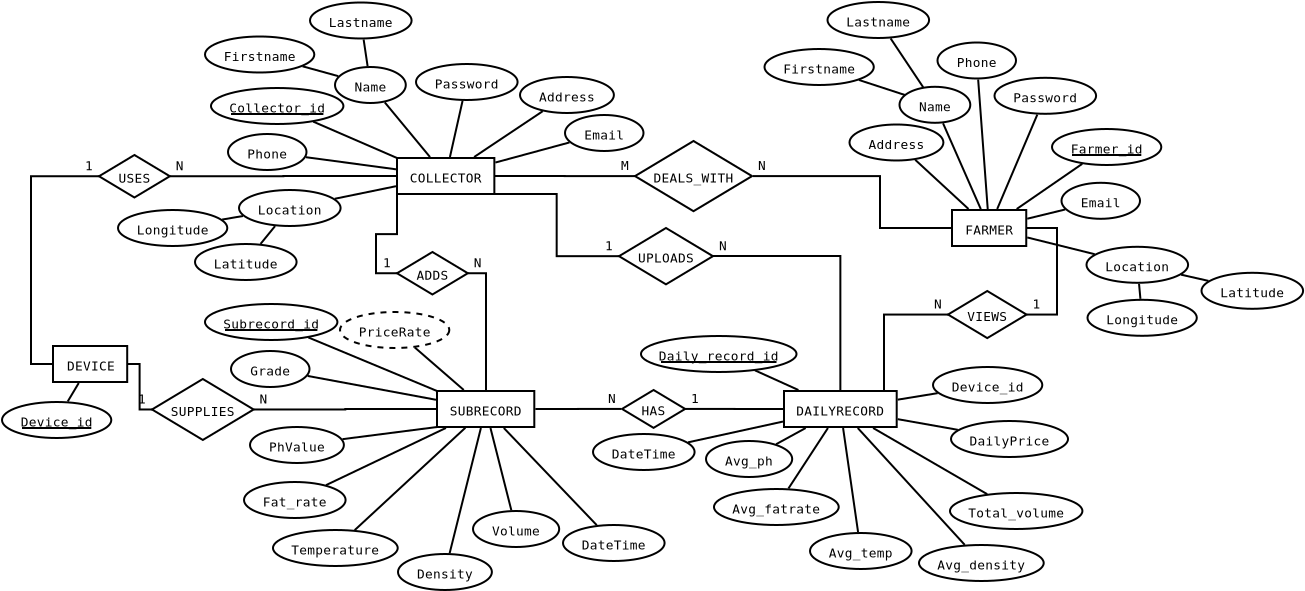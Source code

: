 <?xml version="1.0" encoding="UTF-8"?>
<dia:diagram xmlns:dia="http://www.lysator.liu.se/~alla/dia/">
  <dia:layer name="Background" visible="true" active="true">
    <dia:object type="ER - Entity" version="0" id="O0">
      <dia:attribute name="obj_pos">
        <dia:point val="7.6,14.25"/>
      </dia:attribute>
      <dia:attribute name="obj_bb">
        <dia:rectangle val="7.55,14.2;11.36,16.1"/>
      </dia:attribute>
      <dia:attribute name="elem_corner">
        <dia:point val="7.6,14.25"/>
      </dia:attribute>
      <dia:attribute name="elem_width">
        <dia:real val="3.71"/>
      </dia:attribute>
      <dia:attribute name="elem_height">
        <dia:real val="1.8"/>
      </dia:attribute>
      <dia:attribute name="border_width">
        <dia:real val="0.1"/>
      </dia:attribute>
      <dia:attribute name="border_color">
        <dia:color val="#000000"/>
      </dia:attribute>
      <dia:attribute name="inner_color">
        <dia:color val="#ffffff"/>
      </dia:attribute>
      <dia:attribute name="name">
        <dia:string>#DEVICE#</dia:string>
      </dia:attribute>
      <dia:attribute name="weak">
        <dia:boolean val="false"/>
      </dia:attribute>
      <dia:attribute name="associative">
        <dia:boolean val="false"/>
      </dia:attribute>
      <dia:attribute name="font">
        <dia:font family="monospace" style="0" name="Courier"/>
      </dia:attribute>
      <dia:attribute name="font_height">
        <dia:real val="0.8"/>
      </dia:attribute>
    </dia:object>
    <dia:object type="ER - Entity" version="0" id="O1">
      <dia:attribute name="obj_pos">
        <dia:point val="26.8,16.5"/>
      </dia:attribute>
      <dia:attribute name="obj_bb">
        <dia:rectangle val="26.75,16.45;31.715,18.35"/>
      </dia:attribute>
      <dia:attribute name="elem_corner">
        <dia:point val="26.8,16.5"/>
      </dia:attribute>
      <dia:attribute name="elem_width">
        <dia:real val="4.865"/>
      </dia:attribute>
      <dia:attribute name="elem_height">
        <dia:real val="1.8"/>
      </dia:attribute>
      <dia:attribute name="border_width">
        <dia:real val="0.1"/>
      </dia:attribute>
      <dia:attribute name="border_color">
        <dia:color val="#000000"/>
      </dia:attribute>
      <dia:attribute name="inner_color">
        <dia:color val="#ffffff"/>
      </dia:attribute>
      <dia:attribute name="name">
        <dia:string>#SUBRECORD#</dia:string>
      </dia:attribute>
      <dia:attribute name="weak">
        <dia:boolean val="false"/>
      </dia:attribute>
      <dia:attribute name="associative">
        <dia:boolean val="false"/>
      </dia:attribute>
      <dia:attribute name="font">
        <dia:font family="monospace" style="0" name="Courier"/>
      </dia:attribute>
      <dia:attribute name="font_height">
        <dia:real val="0.8"/>
      </dia:attribute>
    </dia:object>
    <dia:object type="ER - Entity" version="0" id="O2">
      <dia:attribute name="obj_pos">
        <dia:point val="44.15,16.5"/>
      </dia:attribute>
      <dia:attribute name="obj_bb">
        <dia:rectangle val="44.1,16.45;49.835,18.35"/>
      </dia:attribute>
      <dia:attribute name="elem_corner">
        <dia:point val="44.15,16.5"/>
      </dia:attribute>
      <dia:attribute name="elem_width">
        <dia:real val="5.635"/>
      </dia:attribute>
      <dia:attribute name="elem_height">
        <dia:real val="1.8"/>
      </dia:attribute>
      <dia:attribute name="border_width">
        <dia:real val="0.1"/>
      </dia:attribute>
      <dia:attribute name="border_color">
        <dia:color val="#000000"/>
      </dia:attribute>
      <dia:attribute name="inner_color">
        <dia:color val="#ffffff"/>
      </dia:attribute>
      <dia:attribute name="name">
        <dia:string>#DAILYRECORD#</dia:string>
      </dia:attribute>
      <dia:attribute name="weak">
        <dia:boolean val="false"/>
      </dia:attribute>
      <dia:attribute name="associative">
        <dia:boolean val="false"/>
      </dia:attribute>
      <dia:attribute name="font">
        <dia:font family="monospace" style="0" name="Courier"/>
      </dia:attribute>
      <dia:attribute name="font_height">
        <dia:real val="0.8"/>
      </dia:attribute>
    </dia:object>
    <dia:object type="ER - Relationship" version="0" id="O3">
      <dia:attribute name="obj_pos">
        <dia:point val="12.55,15.9"/>
      </dia:attribute>
      <dia:attribute name="obj_bb">
        <dia:rectangle val="11.815,15.85;18.365,18.998"/>
      </dia:attribute>
      <dia:attribute name="elem_corner">
        <dia:point val="12.55,15.9"/>
      </dia:attribute>
      <dia:attribute name="elem_width">
        <dia:real val="5.08"/>
      </dia:attribute>
      <dia:attribute name="elem_height">
        <dia:real val="3.048"/>
      </dia:attribute>
      <dia:attribute name="border_width">
        <dia:real val="0.1"/>
      </dia:attribute>
      <dia:attribute name="border_color">
        <dia:color val="#000000"/>
      </dia:attribute>
      <dia:attribute name="inner_color">
        <dia:color val="#ffffff"/>
      </dia:attribute>
      <dia:attribute name="name">
        <dia:string>#SUPPLIES#</dia:string>
      </dia:attribute>
      <dia:attribute name="left_card">
        <dia:string>#1#</dia:string>
      </dia:attribute>
      <dia:attribute name="right_card">
        <dia:string>#N#</dia:string>
      </dia:attribute>
      <dia:attribute name="identifying">
        <dia:boolean val="false"/>
      </dia:attribute>
      <dia:attribute name="rotated">
        <dia:boolean val="false"/>
      </dia:attribute>
      <dia:attribute name="font">
        <dia:font family="monospace" style="0" name="Courier"/>
      </dia:attribute>
      <dia:attribute name="font_height">
        <dia:real val="0.8"/>
      </dia:attribute>
    </dia:object>
    <dia:object type="ER - Participation" version="1" id="O4">
      <dia:attribute name="obj_pos">
        <dia:point val="11.31,15.15"/>
      </dia:attribute>
      <dia:attribute name="obj_bb">
        <dia:rectangle val="11.26,15.1;12.6,17.474"/>
      </dia:attribute>
      <dia:attribute name="orth_points">
        <dia:point val="11.31,15.15"/>
        <dia:point val="12.55,15.15"/>
        <dia:point val="12.55,17.424"/>
      </dia:attribute>
      <dia:attribute name="orth_orient">
        <dia:enum val="0"/>
        <dia:enum val="1"/>
      </dia:attribute>
      <dia:attribute name="autorouting">
        <dia:boolean val="true"/>
      </dia:attribute>
      <dia:attribute name="total">
        <dia:boolean val="false"/>
      </dia:attribute>
      <dia:connections>
        <dia:connection handle="0" to="O0" connection="4"/>
        <dia:connection handle="1" to="O3" connection="0"/>
      </dia:connections>
    </dia:object>
    <dia:object type="ER - Participation" version="1" id="O5">
      <dia:attribute name="obj_pos">
        <dia:point val="17.63,17.424"/>
      </dia:attribute>
      <dia:attribute name="obj_bb">
        <dia:rectangle val="17.58,17.35;26.85,17.474"/>
      </dia:attribute>
      <dia:attribute name="orth_points">
        <dia:point val="17.63,17.424"/>
        <dia:point val="22.215,17.424"/>
        <dia:point val="22.215,17.4"/>
        <dia:point val="26.8,17.4"/>
      </dia:attribute>
      <dia:attribute name="orth_orient">
        <dia:enum val="0"/>
        <dia:enum val="1"/>
        <dia:enum val="0"/>
      </dia:attribute>
      <dia:attribute name="autorouting">
        <dia:boolean val="true"/>
      </dia:attribute>
      <dia:attribute name="total">
        <dia:boolean val="false"/>
      </dia:attribute>
      <dia:connections>
        <dia:connection handle="0" to="O3" connection="4"/>
        <dia:connection handle="1" to="O1" connection="3"/>
      </dia:connections>
    </dia:object>
    <dia:object type="ER - Entity" version="0" id="O6">
      <dia:attribute name="obj_pos">
        <dia:point val="24.8,4.85"/>
      </dia:attribute>
      <dia:attribute name="obj_bb">
        <dia:rectangle val="24.75,4.8;29.715,6.7"/>
      </dia:attribute>
      <dia:attribute name="elem_corner">
        <dia:point val="24.8,4.85"/>
      </dia:attribute>
      <dia:attribute name="elem_width">
        <dia:real val="4.865"/>
      </dia:attribute>
      <dia:attribute name="elem_height">
        <dia:real val="1.8"/>
      </dia:attribute>
      <dia:attribute name="border_width">
        <dia:real val="0.1"/>
      </dia:attribute>
      <dia:attribute name="border_color">
        <dia:color val="#000000"/>
      </dia:attribute>
      <dia:attribute name="inner_color">
        <dia:color val="#ffffff"/>
      </dia:attribute>
      <dia:attribute name="name">
        <dia:string>#COLLECTOR#</dia:string>
      </dia:attribute>
      <dia:attribute name="weak">
        <dia:boolean val="false"/>
      </dia:attribute>
      <dia:attribute name="associative">
        <dia:boolean val="false"/>
      </dia:attribute>
      <dia:attribute name="font">
        <dia:font family="monospace" style="0" name="Courier"/>
      </dia:attribute>
      <dia:attribute name="font_height">
        <dia:real val="0.8"/>
      </dia:attribute>
    </dia:object>
    <dia:object type="ER - Entity" version="0" id="O7">
      <dia:attribute name="obj_pos">
        <dia:point val="52.55,7.45"/>
      </dia:attribute>
      <dia:attribute name="obj_bb">
        <dia:rectangle val="52.5,7.4;56.31,9.3"/>
      </dia:attribute>
      <dia:attribute name="elem_corner">
        <dia:point val="52.55,7.45"/>
      </dia:attribute>
      <dia:attribute name="elem_width">
        <dia:real val="3.71"/>
      </dia:attribute>
      <dia:attribute name="elem_height">
        <dia:real val="1.8"/>
      </dia:attribute>
      <dia:attribute name="border_width">
        <dia:real val="0.1"/>
      </dia:attribute>
      <dia:attribute name="border_color">
        <dia:color val="#000000"/>
      </dia:attribute>
      <dia:attribute name="inner_color">
        <dia:color val="#ffffff"/>
      </dia:attribute>
      <dia:attribute name="name">
        <dia:string>#FARMER#</dia:string>
      </dia:attribute>
      <dia:attribute name="weak">
        <dia:boolean val="false"/>
      </dia:attribute>
      <dia:attribute name="associative">
        <dia:boolean val="false"/>
      </dia:attribute>
      <dia:attribute name="font">
        <dia:font family="monospace" style="0" name="Courier"/>
      </dia:attribute>
      <dia:attribute name="font_height">
        <dia:real val="0.8"/>
      </dia:attribute>
    </dia:object>
    <dia:object type="ER - Relationship" version="0" id="O8">
      <dia:attribute name="obj_pos">
        <dia:point val="9.9,4.7"/>
      </dia:attribute>
      <dia:attribute name="obj_bb">
        <dia:rectangle val="9.165,4.65;14.175,6.874"/>
      </dia:attribute>
      <dia:attribute name="elem_corner">
        <dia:point val="9.9,4.7"/>
      </dia:attribute>
      <dia:attribute name="elem_width">
        <dia:real val="3.54"/>
      </dia:attribute>
      <dia:attribute name="elem_height">
        <dia:real val="2.124"/>
      </dia:attribute>
      <dia:attribute name="border_width">
        <dia:real val="0.1"/>
      </dia:attribute>
      <dia:attribute name="border_color">
        <dia:color val="#000000"/>
      </dia:attribute>
      <dia:attribute name="inner_color">
        <dia:color val="#ffffff"/>
      </dia:attribute>
      <dia:attribute name="name">
        <dia:string>#USES#</dia:string>
      </dia:attribute>
      <dia:attribute name="left_card">
        <dia:string>#1#</dia:string>
      </dia:attribute>
      <dia:attribute name="right_card">
        <dia:string>#N#</dia:string>
      </dia:attribute>
      <dia:attribute name="identifying">
        <dia:boolean val="false"/>
      </dia:attribute>
      <dia:attribute name="rotated">
        <dia:boolean val="false"/>
      </dia:attribute>
      <dia:attribute name="font">
        <dia:font family="monospace" style="0" name="Courier"/>
      </dia:attribute>
      <dia:attribute name="font_height">
        <dia:real val="0.8"/>
      </dia:attribute>
    </dia:object>
    <dia:object type="ER - Participation" version="1" id="O9">
      <dia:attribute name="obj_pos">
        <dia:point val="7.55,15.15"/>
      </dia:attribute>
      <dia:attribute name="obj_bb">
        <dia:rectangle val="6.45,5.712;9.95,15.2"/>
      </dia:attribute>
      <dia:attribute name="orth_points">
        <dia:point val="7.55,15.15"/>
        <dia:point val="6.5,15.15"/>
        <dia:point val="6.5,5.762"/>
        <dia:point val="9.9,5.762"/>
      </dia:attribute>
      <dia:attribute name="orth_orient">
        <dia:enum val="0"/>
        <dia:enum val="1"/>
        <dia:enum val="0"/>
      </dia:attribute>
      <dia:attribute name="autorouting">
        <dia:boolean val="false"/>
      </dia:attribute>
      <dia:attribute name="total">
        <dia:boolean val="false"/>
      </dia:attribute>
      <dia:connections>
        <dia:connection handle="0" to="O0" connection="8"/>
        <dia:connection handle="1" to="O8" connection="0"/>
      </dia:connections>
    </dia:object>
    <dia:object type="ER - Participation" version="1" id="O10">
      <dia:attribute name="obj_pos">
        <dia:point val="13.44,5.762"/>
      </dia:attribute>
      <dia:attribute name="obj_bb">
        <dia:rectangle val="13.39,5.7;24.85,5.812"/>
      </dia:attribute>
      <dia:attribute name="orth_points">
        <dia:point val="13.44,5.762"/>
        <dia:point val="19.12,5.762"/>
        <dia:point val="19.12,5.75"/>
        <dia:point val="24.8,5.75"/>
      </dia:attribute>
      <dia:attribute name="orth_orient">
        <dia:enum val="0"/>
        <dia:enum val="1"/>
        <dia:enum val="0"/>
      </dia:attribute>
      <dia:attribute name="autorouting">
        <dia:boolean val="true"/>
      </dia:attribute>
      <dia:attribute name="total">
        <dia:boolean val="false"/>
      </dia:attribute>
      <dia:connections>
        <dia:connection handle="0" to="O8" connection="4"/>
        <dia:connection handle="1" to="O6" connection="3"/>
      </dia:connections>
    </dia:object>
    <dia:object type="ER - Relationship" version="0" id="O11">
      <dia:attribute name="obj_pos">
        <dia:point val="36.7,4"/>
      </dia:attribute>
      <dia:attribute name="obj_bb">
        <dia:rectangle val="35.965,3.95;43.285,7.56"/>
      </dia:attribute>
      <dia:attribute name="elem_corner">
        <dia:point val="36.7,4"/>
      </dia:attribute>
      <dia:attribute name="elem_width">
        <dia:real val="5.85"/>
      </dia:attribute>
      <dia:attribute name="elem_height">
        <dia:real val="3.51"/>
      </dia:attribute>
      <dia:attribute name="border_width">
        <dia:real val="0.1"/>
      </dia:attribute>
      <dia:attribute name="border_color">
        <dia:color val="#000000"/>
      </dia:attribute>
      <dia:attribute name="inner_color">
        <dia:color val="#ffffff"/>
      </dia:attribute>
      <dia:attribute name="name">
        <dia:string>#DEALS_WITH#</dia:string>
      </dia:attribute>
      <dia:attribute name="left_card">
        <dia:string>#M#</dia:string>
      </dia:attribute>
      <dia:attribute name="right_card">
        <dia:string>#N#</dia:string>
      </dia:attribute>
      <dia:attribute name="identifying">
        <dia:boolean val="false"/>
      </dia:attribute>
      <dia:attribute name="rotated">
        <dia:boolean val="false"/>
      </dia:attribute>
      <dia:attribute name="font">
        <dia:font family="monospace" style="0" name="Courier"/>
      </dia:attribute>
      <dia:attribute name="font_height">
        <dia:real val="0.8"/>
      </dia:attribute>
    </dia:object>
    <dia:object type="ER - Participation" version="1" id="O12">
      <dia:attribute name="obj_pos">
        <dia:point val="29.665,5.75"/>
      </dia:attribute>
      <dia:attribute name="obj_bb">
        <dia:rectangle val="29.615,5.7;36.75,5.805"/>
      </dia:attribute>
      <dia:attribute name="orth_points">
        <dia:point val="29.665,5.75"/>
        <dia:point val="33.182,5.75"/>
        <dia:point val="33.182,5.755"/>
        <dia:point val="36.7,5.755"/>
      </dia:attribute>
      <dia:attribute name="orth_orient">
        <dia:enum val="0"/>
        <dia:enum val="1"/>
        <dia:enum val="0"/>
      </dia:attribute>
      <dia:attribute name="autorouting">
        <dia:boolean val="true"/>
      </dia:attribute>
      <dia:attribute name="total">
        <dia:boolean val="false"/>
      </dia:attribute>
      <dia:connections>
        <dia:connection handle="0" to="O6" connection="4"/>
        <dia:connection handle="1" to="O11" connection="0"/>
      </dia:connections>
    </dia:object>
    <dia:object type="ER - Participation" version="1" id="O13">
      <dia:attribute name="obj_pos">
        <dia:point val="42.599,5.755"/>
      </dia:attribute>
      <dia:attribute name="obj_bb">
        <dia:rectangle val="42.549,5.705;52.55,8.4"/>
      </dia:attribute>
      <dia:attribute name="orth_points">
        <dia:point val="42.599,5.755"/>
        <dia:point val="48.95,5.755"/>
        <dia:point val="48.95,8.35"/>
        <dia:point val="52.5,8.35"/>
      </dia:attribute>
      <dia:attribute name="orth_orient">
        <dia:enum val="0"/>
        <dia:enum val="1"/>
        <dia:enum val="0"/>
      </dia:attribute>
      <dia:attribute name="autorouting">
        <dia:boolean val="false"/>
      </dia:attribute>
      <dia:attribute name="total">
        <dia:boolean val="false"/>
      </dia:attribute>
      <dia:connections>
        <dia:connection handle="0" to="O11" connection="8"/>
        <dia:connection handle="1" to="O7" connection="8"/>
      </dia:connections>
    </dia:object>
    <dia:object type="ER - Relationship" version="0" id="O14">
      <dia:attribute name="obj_pos">
        <dia:point val="36.05,16.45"/>
      </dia:attribute>
      <dia:attribute name="obj_bb">
        <dia:rectangle val="35.315,16.4;39.94,18.393"/>
      </dia:attribute>
      <dia:attribute name="elem_corner">
        <dia:point val="36.05,16.45"/>
      </dia:attribute>
      <dia:attribute name="elem_width">
        <dia:real val="3.155"/>
      </dia:attribute>
      <dia:attribute name="elem_height">
        <dia:real val="1.893"/>
      </dia:attribute>
      <dia:attribute name="border_width">
        <dia:real val="0.1"/>
      </dia:attribute>
      <dia:attribute name="border_color">
        <dia:color val="#000000"/>
      </dia:attribute>
      <dia:attribute name="inner_color">
        <dia:color val="#ffffff"/>
      </dia:attribute>
      <dia:attribute name="name">
        <dia:string>#HAS#</dia:string>
      </dia:attribute>
      <dia:attribute name="left_card">
        <dia:string>#N#</dia:string>
      </dia:attribute>
      <dia:attribute name="right_card">
        <dia:string>#1#</dia:string>
      </dia:attribute>
      <dia:attribute name="identifying">
        <dia:boolean val="false"/>
      </dia:attribute>
      <dia:attribute name="rotated">
        <dia:boolean val="false"/>
      </dia:attribute>
      <dia:attribute name="font">
        <dia:font family="monospace" style="0" name="Courier"/>
      </dia:attribute>
      <dia:attribute name="font_height">
        <dia:real val="0.8"/>
      </dia:attribute>
    </dia:object>
    <dia:object type="ER - Participation" version="1" id="O15">
      <dia:attribute name="obj_pos">
        <dia:point val="31.715,17.4"/>
      </dia:attribute>
      <dia:attribute name="obj_bb">
        <dia:rectangle val="31.665,17.346;36.05,17.45"/>
      </dia:attribute>
      <dia:attribute name="orth_points">
        <dia:point val="31.715,17.4"/>
        <dia:point val="33.858,17.4"/>
        <dia:point val="33.858,17.396"/>
        <dia:point val="36.0,17.396"/>
      </dia:attribute>
      <dia:attribute name="orth_orient">
        <dia:enum val="0"/>
        <dia:enum val="1"/>
        <dia:enum val="0"/>
      </dia:attribute>
      <dia:attribute name="autorouting">
        <dia:boolean val="true"/>
      </dia:attribute>
      <dia:attribute name="total">
        <dia:boolean val="false"/>
      </dia:attribute>
      <dia:connections>
        <dia:connection handle="0" to="O1" connection="8"/>
        <dia:connection handle="1" to="O14" connection="8"/>
      </dia:connections>
    </dia:object>
    <dia:object type="ER - Participation" version="1" id="O16">
      <dia:attribute name="obj_pos">
        <dia:point val="39.205,17.396"/>
      </dia:attribute>
      <dia:attribute name="obj_bb">
        <dia:rectangle val="39.155,17.346;44.2,17.45"/>
      </dia:attribute>
      <dia:attribute name="orth_points">
        <dia:point val="39.205,17.396"/>
        <dia:point val="41.678,17.396"/>
        <dia:point val="41.678,17.4"/>
        <dia:point val="44.15,17.4"/>
      </dia:attribute>
      <dia:attribute name="orth_orient">
        <dia:enum val="0"/>
        <dia:enum val="1"/>
        <dia:enum val="0"/>
      </dia:attribute>
      <dia:attribute name="autorouting">
        <dia:boolean val="true"/>
      </dia:attribute>
      <dia:attribute name="total">
        <dia:boolean val="false"/>
      </dia:attribute>
      <dia:connections>
        <dia:connection handle="0" to="O14" connection="4"/>
        <dia:connection handle="1" to="O2" connection="3"/>
      </dia:connections>
    </dia:object>
    <dia:object type="ER - Relationship" version="0" id="O17">
      <dia:attribute name="obj_pos">
        <dia:point val="52.35,11.5"/>
      </dia:attribute>
      <dia:attribute name="obj_bb">
        <dia:rectangle val="51.615,11.45;57.01,13.905"/>
      </dia:attribute>
      <dia:attribute name="elem_corner">
        <dia:point val="52.35,11.5"/>
      </dia:attribute>
      <dia:attribute name="elem_width">
        <dia:real val="3.925"/>
      </dia:attribute>
      <dia:attribute name="elem_height">
        <dia:real val="2.355"/>
      </dia:attribute>
      <dia:attribute name="border_width">
        <dia:real val="0.1"/>
      </dia:attribute>
      <dia:attribute name="border_color">
        <dia:color val="#000000"/>
      </dia:attribute>
      <dia:attribute name="inner_color">
        <dia:color val="#ffffff"/>
      </dia:attribute>
      <dia:attribute name="name">
        <dia:string>#VIEWS#</dia:string>
      </dia:attribute>
      <dia:attribute name="left_card">
        <dia:string>#N#</dia:string>
      </dia:attribute>
      <dia:attribute name="right_card">
        <dia:string>#1#</dia:string>
      </dia:attribute>
      <dia:attribute name="identifying">
        <dia:boolean val="false"/>
      </dia:attribute>
      <dia:attribute name="rotated">
        <dia:boolean val="false"/>
      </dia:attribute>
      <dia:attribute name="font">
        <dia:font family="monospace" style="0" name="Courier"/>
      </dia:attribute>
      <dia:attribute name="font_height">
        <dia:real val="0.8"/>
      </dia:attribute>
    </dia:object>
    <dia:object type="ER - Participation" version="1" id="O18">
      <dia:attribute name="obj_pos">
        <dia:point val="52.35,12.678"/>
      </dia:attribute>
      <dia:attribute name="obj_bb">
        <dia:rectangle val="49.1,12.627;52.4,16.55"/>
      </dia:attribute>
      <dia:attribute name="orth_points">
        <dia:point val="52.35,12.678"/>
        <dia:point val="49.15,12.678"/>
        <dia:point val="49.15,16.5"/>
        <dia:point val="49.785,16.5"/>
      </dia:attribute>
      <dia:attribute name="orth_orient">
        <dia:enum val="0"/>
        <dia:enum val="1"/>
        <dia:enum val="0"/>
      </dia:attribute>
      <dia:attribute name="autorouting">
        <dia:boolean val="false"/>
      </dia:attribute>
      <dia:attribute name="total">
        <dia:boolean val="false"/>
      </dia:attribute>
      <dia:connections>
        <dia:connection handle="0" to="O17" connection="0"/>
        <dia:connection handle="1" to="O2" connection="2"/>
      </dia:connections>
    </dia:object>
    <dia:object type="ER - Participation" version="1" id="O19">
      <dia:attribute name="obj_pos">
        <dia:point val="56.275,12.678"/>
      </dia:attribute>
      <dia:attribute name="obj_bb">
        <dia:rectangle val="56.21,8.3;57.85,12.727"/>
      </dia:attribute>
      <dia:attribute name="orth_points">
        <dia:point val="56.275,12.678"/>
        <dia:point val="57.8,12.678"/>
        <dia:point val="57.8,8.35"/>
        <dia:point val="56.26,8.35"/>
      </dia:attribute>
      <dia:attribute name="orth_orient">
        <dia:enum val="0"/>
        <dia:enum val="1"/>
        <dia:enum val="0"/>
      </dia:attribute>
      <dia:attribute name="autorouting">
        <dia:boolean val="false"/>
      </dia:attribute>
      <dia:attribute name="total">
        <dia:boolean val="false"/>
      </dia:attribute>
      <dia:connections>
        <dia:connection handle="0" to="O17" connection="4"/>
        <dia:connection handle="1" to="O7" connection="4"/>
      </dia:connections>
    </dia:object>
    <dia:object type="ER - Relationship" version="0" id="O20">
      <dia:attribute name="obj_pos">
        <dia:point val="35.9,8.35"/>
      </dia:attribute>
      <dia:attribute name="obj_bb">
        <dia:rectangle val="35.165,8.3;41.33,11.217"/>
      </dia:attribute>
      <dia:attribute name="elem_corner">
        <dia:point val="35.9,8.35"/>
      </dia:attribute>
      <dia:attribute name="elem_width">
        <dia:real val="4.695"/>
      </dia:attribute>
      <dia:attribute name="elem_height">
        <dia:real val="2.817"/>
      </dia:attribute>
      <dia:attribute name="border_width">
        <dia:real val="0.1"/>
      </dia:attribute>
      <dia:attribute name="border_color">
        <dia:color val="#000000"/>
      </dia:attribute>
      <dia:attribute name="inner_color">
        <dia:color val="#ffffff"/>
      </dia:attribute>
      <dia:attribute name="name">
        <dia:string>#UPLOADS#</dia:string>
      </dia:attribute>
      <dia:attribute name="left_card">
        <dia:string>#1#</dia:string>
      </dia:attribute>
      <dia:attribute name="right_card">
        <dia:string>#N#</dia:string>
      </dia:attribute>
      <dia:attribute name="identifying">
        <dia:boolean val="false"/>
      </dia:attribute>
      <dia:attribute name="rotated">
        <dia:boolean val="false"/>
      </dia:attribute>
      <dia:attribute name="font">
        <dia:font family="monospace" style="0" name="Courier"/>
      </dia:attribute>
      <dia:attribute name="font_height">
        <dia:real val="0.8"/>
      </dia:attribute>
    </dia:object>
    <dia:object type="ER - Participation" version="1" id="O21">
      <dia:attribute name="obj_pos">
        <dia:point val="29.665,6.65"/>
      </dia:attribute>
      <dia:attribute name="obj_bb">
        <dia:rectangle val="29.615,6.6;35.95,9.809"/>
      </dia:attribute>
      <dia:attribute name="orth_points">
        <dia:point val="29.665,6.65"/>
        <dia:point val="29.665,8.204"/>
        <dia:point val="35.9,8.204"/>
        <dia:point val="35.9,9.758"/>
      </dia:attribute>
      <dia:attribute name="orth_orient">
        <dia:enum val="1"/>
        <dia:enum val="0"/>
        <dia:enum val="1"/>
      </dia:attribute>
      <dia:attribute name="autorouting">
        <dia:boolean val="true"/>
      </dia:attribute>
      <dia:attribute name="total">
        <dia:boolean val="false"/>
      </dia:attribute>
      <dia:connections>
        <dia:connection handle="0" to="O6" connection="7"/>
        <dia:connection handle="1" to="O20" connection="0"/>
      </dia:connections>
    </dia:object>
    <dia:object type="ER - Participation" version="1" id="O22">
      <dia:attribute name="obj_pos">
        <dia:point val="40.595,9.758"/>
      </dia:attribute>
      <dia:attribute name="obj_bb">
        <dia:rectangle val="40.545,9.7;47.017,16.55"/>
      </dia:attribute>
      <dia:attribute name="orth_points">
        <dia:point val="40.595,9.758"/>
        <dia:point val="40.595,9.75"/>
        <dia:point val="46.968,9.75"/>
        <dia:point val="46.968,16.5"/>
      </dia:attribute>
      <dia:attribute name="orth_orient">
        <dia:enum val="1"/>
        <dia:enum val="0"/>
        <dia:enum val="1"/>
      </dia:attribute>
      <dia:attribute name="autorouting">
        <dia:boolean val="false"/>
      </dia:attribute>
      <dia:attribute name="total">
        <dia:boolean val="false"/>
      </dia:attribute>
      <dia:connections>
        <dia:connection handle="0" to="O20" connection="4"/>
        <dia:connection handle="1" to="O2" connection="1"/>
      </dia:connections>
    </dia:object>
    <dia:object type="ER - Relationship" version="0" id="O23">
      <dia:attribute name="obj_pos">
        <dia:point val="24.8,9.55"/>
      </dia:attribute>
      <dia:attribute name="obj_bb">
        <dia:rectangle val="24.065,9.5;29.075,11.724"/>
      </dia:attribute>
      <dia:attribute name="elem_corner">
        <dia:point val="24.8,9.55"/>
      </dia:attribute>
      <dia:attribute name="elem_width">
        <dia:real val="3.54"/>
      </dia:attribute>
      <dia:attribute name="elem_height">
        <dia:real val="2.124"/>
      </dia:attribute>
      <dia:attribute name="border_width">
        <dia:real val="0.1"/>
      </dia:attribute>
      <dia:attribute name="border_color">
        <dia:color val="#000000"/>
      </dia:attribute>
      <dia:attribute name="inner_color">
        <dia:color val="#ffffff"/>
      </dia:attribute>
      <dia:attribute name="name">
        <dia:string>#ADDS#</dia:string>
      </dia:attribute>
      <dia:attribute name="left_card">
        <dia:string>#1#</dia:string>
      </dia:attribute>
      <dia:attribute name="right_card">
        <dia:string>#N#</dia:string>
      </dia:attribute>
      <dia:attribute name="identifying">
        <dia:boolean val="false"/>
      </dia:attribute>
      <dia:attribute name="rotated">
        <dia:boolean val="false"/>
      </dia:attribute>
      <dia:attribute name="font">
        <dia:font family="monospace" style="0" name="Courier"/>
      </dia:attribute>
      <dia:attribute name="font_height">
        <dia:real val="0.8"/>
      </dia:attribute>
    </dia:object>
    <dia:object type="ER - Participation" version="1" id="O24">
      <dia:attribute name="obj_pos">
        <dia:point val="24.8,10.612"/>
      </dia:attribute>
      <dia:attribute name="obj_bb">
        <dia:rectangle val="24.75,6.6;24.85,10.662"/>
      </dia:attribute>
      <dia:attribute name="orth_points">
        <dia:point val="24.8,10.612"/>
        <dia:point val="24.8,8.631"/>
        <dia:point val="24.8,8.631"/>
        <dia:point val="24.8,6.65"/>
      </dia:attribute>
      <dia:attribute name="orth_orient">
        <dia:enum val="1"/>
        <dia:enum val="0"/>
        <dia:enum val="1"/>
      </dia:attribute>
      <dia:attribute name="autorouting">
        <dia:boolean val="true"/>
      </dia:attribute>
      <dia:attribute name="total">
        <dia:boolean val="false"/>
      </dia:attribute>
      <dia:connections>
        <dia:connection handle="0" to="O23" connection="0"/>
        <dia:connection handle="1" to="O6" connection="5"/>
      </dia:connections>
    </dia:object>
    <dia:object type="ER - Participation" version="1" id="O25">
      <dia:attribute name="obj_pos">
        <dia:point val="28.34,10.612"/>
      </dia:attribute>
      <dia:attribute name="obj_bb">
        <dia:rectangle val="28.29,10.562;29.3,16.55"/>
      </dia:attribute>
      <dia:attribute name="orth_points">
        <dia:point val="28.34,10.612"/>
        <dia:point val="29.25,10.612"/>
        <dia:point val="29.25,16.5"/>
        <dia:point val="29.233,16.5"/>
      </dia:attribute>
      <dia:attribute name="orth_orient">
        <dia:enum val="0"/>
        <dia:enum val="1"/>
        <dia:enum val="0"/>
      </dia:attribute>
      <dia:attribute name="autorouting">
        <dia:boolean val="false"/>
      </dia:attribute>
      <dia:attribute name="total">
        <dia:boolean val="false"/>
      </dia:attribute>
      <dia:connections>
        <dia:connection handle="0" to="O23" connection="4"/>
        <dia:connection handle="1" to="O1" connection="1"/>
      </dia:connections>
    </dia:object>
    <dia:object type="ER - Attribute" version="0" id="O26">
      <dia:attribute name="obj_pos">
        <dia:point val="17.45,18.3"/>
      </dia:attribute>
      <dia:attribute name="obj_bb">
        <dia:rectangle val="17.4,18.25;22.195,20.15"/>
      </dia:attribute>
      <dia:attribute name="elem_corner">
        <dia:point val="17.45,18.3"/>
      </dia:attribute>
      <dia:attribute name="elem_width">
        <dia:real val="4.695"/>
      </dia:attribute>
      <dia:attribute name="elem_height">
        <dia:real val="1.8"/>
      </dia:attribute>
      <dia:attribute name="border_width">
        <dia:real val="0.1"/>
      </dia:attribute>
      <dia:attribute name="border_color">
        <dia:color val="#000000"/>
      </dia:attribute>
      <dia:attribute name="inner_color">
        <dia:color val="#ffffff"/>
      </dia:attribute>
      <dia:attribute name="name">
        <dia:string>#PhValue#</dia:string>
      </dia:attribute>
      <dia:attribute name="key">
        <dia:boolean val="false"/>
      </dia:attribute>
      <dia:attribute name="weak_key">
        <dia:boolean val="false"/>
      </dia:attribute>
      <dia:attribute name="derived">
        <dia:boolean val="false"/>
      </dia:attribute>
      <dia:attribute name="multivalued">
        <dia:boolean val="false"/>
      </dia:attribute>
      <dia:attribute name="font">
        <dia:font family="monospace" style="0" name="Courier"/>
      </dia:attribute>
      <dia:attribute name="font_height">
        <dia:real val="0.8"/>
      </dia:attribute>
    </dia:object>
    <dia:object type="ER - Attribute" version="0" id="O27">
      <dia:attribute name="obj_pos">
        <dia:point val="18.6,23.45"/>
      </dia:attribute>
      <dia:attribute name="obj_bb">
        <dia:rectangle val="18.55,23.4;24.885,25.3"/>
      </dia:attribute>
      <dia:attribute name="elem_corner">
        <dia:point val="18.6,23.45"/>
      </dia:attribute>
      <dia:attribute name="elem_width">
        <dia:real val="6.235"/>
      </dia:attribute>
      <dia:attribute name="elem_height">
        <dia:real val="1.8"/>
      </dia:attribute>
      <dia:attribute name="border_width">
        <dia:real val="0.1"/>
      </dia:attribute>
      <dia:attribute name="border_color">
        <dia:color val="#000000"/>
      </dia:attribute>
      <dia:attribute name="inner_color">
        <dia:color val="#ffffff"/>
      </dia:attribute>
      <dia:attribute name="name">
        <dia:string>#Temperature#</dia:string>
      </dia:attribute>
      <dia:attribute name="key">
        <dia:boolean val="false"/>
      </dia:attribute>
      <dia:attribute name="weak_key">
        <dia:boolean val="false"/>
      </dia:attribute>
      <dia:attribute name="derived">
        <dia:boolean val="false"/>
      </dia:attribute>
      <dia:attribute name="multivalued">
        <dia:boolean val="false"/>
      </dia:attribute>
      <dia:attribute name="font">
        <dia:font family="monospace" style="0" name="Courier"/>
      </dia:attribute>
      <dia:attribute name="font_height">
        <dia:real val="0.8"/>
      </dia:attribute>
    </dia:object>
    <dia:object type="ER - Attribute" version="0" id="O28">
      <dia:attribute name="obj_pos">
        <dia:point val="28.6,22.5"/>
      </dia:attribute>
      <dia:attribute name="obj_bb">
        <dia:rectangle val="28.55,22.45;32.96,24.35"/>
      </dia:attribute>
      <dia:attribute name="elem_corner">
        <dia:point val="28.6,22.5"/>
      </dia:attribute>
      <dia:attribute name="elem_width">
        <dia:real val="4.31"/>
      </dia:attribute>
      <dia:attribute name="elem_height">
        <dia:real val="1.8"/>
      </dia:attribute>
      <dia:attribute name="border_width">
        <dia:real val="0.1"/>
      </dia:attribute>
      <dia:attribute name="border_color">
        <dia:color val="#000000"/>
      </dia:attribute>
      <dia:attribute name="inner_color">
        <dia:color val="#ffffff"/>
      </dia:attribute>
      <dia:attribute name="name">
        <dia:string>#Volume#</dia:string>
      </dia:attribute>
      <dia:attribute name="key">
        <dia:boolean val="false"/>
      </dia:attribute>
      <dia:attribute name="weak_key">
        <dia:boolean val="false"/>
      </dia:attribute>
      <dia:attribute name="derived">
        <dia:boolean val="false"/>
      </dia:attribute>
      <dia:attribute name="multivalued">
        <dia:boolean val="false"/>
      </dia:attribute>
      <dia:attribute name="font">
        <dia:font family="monospace" style="0" name="Courier"/>
      </dia:attribute>
      <dia:attribute name="font_height">
        <dia:real val="0.8"/>
      </dia:attribute>
    </dia:object>
    <dia:object type="ER - Attribute" version="0" id="O29">
      <dia:attribute name="obj_pos">
        <dia:point val="15.2,12.15"/>
      </dia:attribute>
      <dia:attribute name="obj_bb">
        <dia:rectangle val="15.15,12.1;21.87,14"/>
      </dia:attribute>
      <dia:attribute name="elem_corner">
        <dia:point val="15.2,12.15"/>
      </dia:attribute>
      <dia:attribute name="elem_width">
        <dia:real val="6.62"/>
      </dia:attribute>
      <dia:attribute name="elem_height">
        <dia:real val="1.8"/>
      </dia:attribute>
      <dia:attribute name="border_width">
        <dia:real val="0.1"/>
      </dia:attribute>
      <dia:attribute name="border_color">
        <dia:color val="#000000"/>
      </dia:attribute>
      <dia:attribute name="inner_color">
        <dia:color val="#ffffff"/>
      </dia:attribute>
      <dia:attribute name="name">
        <dia:string>#Subrecord_id#</dia:string>
      </dia:attribute>
      <dia:attribute name="key">
        <dia:boolean val="true"/>
      </dia:attribute>
      <dia:attribute name="weak_key">
        <dia:boolean val="false"/>
      </dia:attribute>
      <dia:attribute name="derived">
        <dia:boolean val="false"/>
      </dia:attribute>
      <dia:attribute name="multivalued">
        <dia:boolean val="false"/>
      </dia:attribute>
      <dia:attribute name="font">
        <dia:font family="monospace" style="0" name="Courier"/>
      </dia:attribute>
      <dia:attribute name="font_height">
        <dia:real val="0.8"/>
      </dia:attribute>
    </dia:object>
    <dia:object type="Standard - Line" version="0" id="O30">
      <dia:attribute name="obj_pos">
        <dia:point val="20.366,13.823"/>
      </dia:attribute>
      <dia:attribute name="obj_bb">
        <dia:rectangle val="20.301,13.757;26.865,16.565"/>
      </dia:attribute>
      <dia:attribute name="conn_endpoints">
        <dia:point val="20.366,13.823"/>
        <dia:point val="26.8,16.5"/>
      </dia:attribute>
      <dia:attribute name="numcp">
        <dia:int val="1"/>
      </dia:attribute>
      <dia:connections>
        <dia:connection handle="0" to="O29" connection="8"/>
        <dia:connection handle="1" to="O1" connection="0"/>
      </dia:connections>
    </dia:object>
    <dia:object type="Standard - Line" version="0" id="O31">
      <dia:attribute name="obj_pos">
        <dia:point val="22.072,18.908"/>
      </dia:attribute>
      <dia:attribute name="obj_bb">
        <dia:rectangle val="22.016,18.244;26.856,18.964"/>
      </dia:attribute>
      <dia:attribute name="conn_endpoints">
        <dia:point val="22.072,18.908"/>
        <dia:point val="26.8,18.3"/>
      </dia:attribute>
      <dia:attribute name="numcp">
        <dia:int val="1"/>
      </dia:attribute>
      <dia:connections>
        <dia:connection handle="0" to="O26" connection="8"/>
        <dia:connection handle="1" to="O1" connection="5"/>
      </dia:connections>
    </dia:object>
    <dia:object type="Standard - Line" version="0" id="O32">
      <dia:attribute name="obj_pos">
        <dia:point val="22.683,23.457"/>
      </dia:attribute>
      <dia:attribute name="obj_bb">
        <dia:rectangle val="22.613,18.266;28.29,23.528"/>
      </dia:attribute>
      <dia:attribute name="conn_endpoints">
        <dia:point val="22.683,23.457"/>
        <dia:point val="28.22,18.337"/>
      </dia:attribute>
      <dia:attribute name="numcp">
        <dia:int val="1"/>
      </dia:attribute>
      <dia:connections>
        <dia:connection handle="0" to="O27" connection="8"/>
        <dia:connection handle="1" to="O1" connection="8"/>
      </dia:connections>
    </dia:object>
    <dia:object type="Standard - Line" version="0" id="O33">
      <dia:attribute name="obj_pos">
        <dia:point val="29.474,18.35"/>
      </dia:attribute>
      <dia:attribute name="obj_bb">
        <dia:rectangle val="29.413,18.289;30.576,22.517"/>
      </dia:attribute>
      <dia:attribute name="conn_endpoints">
        <dia:point val="29.474,18.35"/>
        <dia:point val="30.516,22.456"/>
      </dia:attribute>
      <dia:attribute name="numcp">
        <dia:int val="1"/>
      </dia:attribute>
      <dia:connections>
        <dia:connection handle="0" to="O1" connection="8"/>
        <dia:connection handle="1" to="O28" connection="8"/>
      </dia:connections>
    </dia:object>
    <dia:object type="ER - Attribute" version="0" id="O34">
      <dia:attribute name="obj_pos">
        <dia:point val="24.85,24.65"/>
      </dia:attribute>
      <dia:attribute name="obj_bb">
        <dia:rectangle val="24.8,24.6;29.595,26.5"/>
      </dia:attribute>
      <dia:attribute name="elem_corner">
        <dia:point val="24.85,24.65"/>
      </dia:attribute>
      <dia:attribute name="elem_width">
        <dia:real val="4.695"/>
      </dia:attribute>
      <dia:attribute name="elem_height">
        <dia:real val="1.8"/>
      </dia:attribute>
      <dia:attribute name="border_width">
        <dia:real val="0.1"/>
      </dia:attribute>
      <dia:attribute name="border_color">
        <dia:color val="#000000"/>
      </dia:attribute>
      <dia:attribute name="inner_color">
        <dia:color val="#ffffff"/>
      </dia:attribute>
      <dia:attribute name="name">
        <dia:string>#Density#</dia:string>
      </dia:attribute>
      <dia:attribute name="key">
        <dia:boolean val="false"/>
      </dia:attribute>
      <dia:attribute name="weak_key">
        <dia:boolean val="false"/>
      </dia:attribute>
      <dia:attribute name="derived">
        <dia:boolean val="false"/>
      </dia:attribute>
      <dia:attribute name="multivalued">
        <dia:boolean val="false"/>
      </dia:attribute>
      <dia:attribute name="font">
        <dia:font family="monospace" style="0" name="Courier"/>
      </dia:attribute>
      <dia:attribute name="font_height">
        <dia:real val="0.8"/>
      </dia:attribute>
    </dia:object>
    <dia:object type="ER - Attribute" version="0" id="O35">
      <dia:attribute name="obj_pos">
        <dia:point val="17.15,21.05"/>
      </dia:attribute>
      <dia:attribute name="obj_bb">
        <dia:rectangle val="17.1,21;22.28,22.9"/>
      </dia:attribute>
      <dia:attribute name="elem_corner">
        <dia:point val="17.15,21.05"/>
      </dia:attribute>
      <dia:attribute name="elem_width">
        <dia:real val="5.08"/>
      </dia:attribute>
      <dia:attribute name="elem_height">
        <dia:real val="1.8"/>
      </dia:attribute>
      <dia:attribute name="border_width">
        <dia:real val="0.1"/>
      </dia:attribute>
      <dia:attribute name="border_color">
        <dia:color val="#000000"/>
      </dia:attribute>
      <dia:attribute name="inner_color">
        <dia:color val="#ffffff"/>
      </dia:attribute>
      <dia:attribute name="name">
        <dia:string>#Fat_rate#</dia:string>
      </dia:attribute>
      <dia:attribute name="key">
        <dia:boolean val="false"/>
      </dia:attribute>
      <dia:attribute name="weak_key">
        <dia:boolean val="false"/>
      </dia:attribute>
      <dia:attribute name="derived">
        <dia:boolean val="false"/>
      </dia:attribute>
      <dia:attribute name="multivalued">
        <dia:boolean val="false"/>
      </dia:attribute>
      <dia:attribute name="font">
        <dia:font family="monospace" style="0" name="Courier"/>
      </dia:attribute>
      <dia:attribute name="font_height">
        <dia:real val="0.8"/>
      </dia:attribute>
    </dia:object>
    <dia:object type="Standard - Line" version="0" id="O36">
      <dia:attribute name="obj_pos">
        <dia:point val="21.249,21.207"/>
      </dia:attribute>
      <dia:attribute name="obj_bb">
        <dia:rectangle val="21.182,18.28;27.314,21.273"/>
      </dia:attribute>
      <dia:attribute name="conn_endpoints">
        <dia:point val="21.249,21.207"/>
        <dia:point val="27.248,18.346"/>
      </dia:attribute>
      <dia:attribute name="numcp">
        <dia:int val="1"/>
      </dia:attribute>
      <dia:connections>
        <dia:connection handle="0" to="O35" connection="8"/>
        <dia:connection handle="1" to="O1" connection="8"/>
      </dia:connections>
    </dia:object>
    <dia:object type="Standard - Line" version="0" id="O37">
      <dia:attribute name="obj_pos">
        <dia:point val="28.995,18.35"/>
      </dia:attribute>
      <dia:attribute name="obj_bb">
        <dia:rectangle val="27.373,18.289;29.056,24.666"/>
      </dia:attribute>
      <dia:attribute name="conn_endpoints">
        <dia:point val="28.995,18.35"/>
        <dia:point val="27.433,24.606"/>
      </dia:attribute>
      <dia:attribute name="numcp">
        <dia:int val="1"/>
      </dia:attribute>
      <dia:connections>
        <dia:connection handle="0" to="O1" connection="8"/>
        <dia:connection handle="1" to="O34" connection="8"/>
      </dia:connections>
    </dia:object>
    <dia:object type="ER - Attribute" version="0" id="O38">
      <dia:attribute name="obj_pos">
        <dia:point val="40.25,19"/>
      </dia:attribute>
      <dia:attribute name="obj_bb">
        <dia:rectangle val="40.2,18.95;44.61,20.85"/>
      </dia:attribute>
      <dia:attribute name="elem_corner">
        <dia:point val="40.25,19"/>
      </dia:attribute>
      <dia:attribute name="elem_width">
        <dia:real val="4.31"/>
      </dia:attribute>
      <dia:attribute name="elem_height">
        <dia:real val="1.8"/>
      </dia:attribute>
      <dia:attribute name="border_width">
        <dia:real val="0.1"/>
      </dia:attribute>
      <dia:attribute name="border_color">
        <dia:color val="#000000"/>
      </dia:attribute>
      <dia:attribute name="inner_color">
        <dia:color val="#ffffff"/>
      </dia:attribute>
      <dia:attribute name="name">
        <dia:string>#Avg_ph#</dia:string>
      </dia:attribute>
      <dia:attribute name="key">
        <dia:boolean val="false"/>
      </dia:attribute>
      <dia:attribute name="weak_key">
        <dia:boolean val="false"/>
      </dia:attribute>
      <dia:attribute name="derived">
        <dia:boolean val="false"/>
      </dia:attribute>
      <dia:attribute name="multivalued">
        <dia:boolean val="false"/>
      </dia:attribute>
      <dia:attribute name="font">
        <dia:font family="monospace" style="0" name="Courier"/>
      </dia:attribute>
      <dia:attribute name="font_height">
        <dia:real val="0.8"/>
      </dia:attribute>
    </dia:object>
    <dia:object type="ER - Attribute" version="0" id="O39">
      <dia:attribute name="obj_pos">
        <dia:point val="50.9,24.2"/>
      </dia:attribute>
      <dia:attribute name="obj_bb">
        <dia:rectangle val="50.85,24.15;57.185,26.05"/>
      </dia:attribute>
      <dia:attribute name="elem_corner">
        <dia:point val="50.9,24.2"/>
      </dia:attribute>
      <dia:attribute name="elem_width">
        <dia:real val="6.235"/>
      </dia:attribute>
      <dia:attribute name="elem_height">
        <dia:real val="1.8"/>
      </dia:attribute>
      <dia:attribute name="border_width">
        <dia:real val="0.1"/>
      </dia:attribute>
      <dia:attribute name="border_color">
        <dia:color val="#000000"/>
      </dia:attribute>
      <dia:attribute name="inner_color">
        <dia:color val="#ffffff"/>
      </dia:attribute>
      <dia:attribute name="name">
        <dia:string>#Avg_density#</dia:string>
      </dia:attribute>
      <dia:attribute name="key">
        <dia:boolean val="false"/>
      </dia:attribute>
      <dia:attribute name="weak_key">
        <dia:boolean val="false"/>
      </dia:attribute>
      <dia:attribute name="derived">
        <dia:boolean val="false"/>
      </dia:attribute>
      <dia:attribute name="multivalued">
        <dia:boolean val="false"/>
      </dia:attribute>
      <dia:attribute name="font">
        <dia:font family="monospace" style="0" name="Courier"/>
      </dia:attribute>
      <dia:attribute name="font_height">
        <dia:real val="0.8"/>
      </dia:attribute>
    </dia:object>
    <dia:object type="ER - Attribute" version="0" id="O40">
      <dia:attribute name="obj_pos">
        <dia:point val="40.65,21.4"/>
      </dia:attribute>
      <dia:attribute name="obj_bb">
        <dia:rectangle val="40.6,21.35;46.935,23.25"/>
      </dia:attribute>
      <dia:attribute name="elem_corner">
        <dia:point val="40.65,21.4"/>
      </dia:attribute>
      <dia:attribute name="elem_width">
        <dia:real val="6.235"/>
      </dia:attribute>
      <dia:attribute name="elem_height">
        <dia:real val="1.8"/>
      </dia:attribute>
      <dia:attribute name="border_width">
        <dia:real val="0.1"/>
      </dia:attribute>
      <dia:attribute name="border_color">
        <dia:color val="#000000"/>
      </dia:attribute>
      <dia:attribute name="inner_color">
        <dia:color val="#ffffff"/>
      </dia:attribute>
      <dia:attribute name="name">
        <dia:string>#Avg_fatrate#</dia:string>
      </dia:attribute>
      <dia:attribute name="key">
        <dia:boolean val="false"/>
      </dia:attribute>
      <dia:attribute name="weak_key">
        <dia:boolean val="false"/>
      </dia:attribute>
      <dia:attribute name="derived">
        <dia:boolean val="false"/>
      </dia:attribute>
      <dia:attribute name="multivalued">
        <dia:boolean val="false"/>
      </dia:attribute>
      <dia:attribute name="font">
        <dia:font family="monospace" style="0" name="Courier"/>
      </dia:attribute>
      <dia:attribute name="font_height">
        <dia:real val="0.8"/>
      </dia:attribute>
    </dia:object>
    <dia:object type="ER - Attribute" version="0" id="O41">
      <dia:attribute name="obj_pos">
        <dia:point val="37.0,13.75"/>
      </dia:attribute>
      <dia:attribute name="obj_bb">
        <dia:rectangle val="36.95,13.7;44.825,15.6"/>
      </dia:attribute>
      <dia:attribute name="elem_corner">
        <dia:point val="37.0,13.75"/>
      </dia:attribute>
      <dia:attribute name="elem_width">
        <dia:real val="7.775"/>
      </dia:attribute>
      <dia:attribute name="elem_height">
        <dia:real val="1.8"/>
      </dia:attribute>
      <dia:attribute name="border_width">
        <dia:real val="0.1"/>
      </dia:attribute>
      <dia:attribute name="border_color">
        <dia:color val="#000000"/>
      </dia:attribute>
      <dia:attribute name="inner_color">
        <dia:color val="#ffffff"/>
      </dia:attribute>
      <dia:attribute name="name">
        <dia:string>#Daily_record_id#</dia:string>
      </dia:attribute>
      <dia:attribute name="key">
        <dia:boolean val="true"/>
      </dia:attribute>
      <dia:attribute name="weak_key">
        <dia:boolean val="false"/>
      </dia:attribute>
      <dia:attribute name="derived">
        <dia:boolean val="false"/>
      </dia:attribute>
      <dia:attribute name="multivalued">
        <dia:boolean val="false"/>
      </dia:attribute>
      <dia:attribute name="font">
        <dia:font family="monospace" style="0" name="Courier"/>
      </dia:attribute>
      <dia:attribute name="font_height">
        <dia:real val="0.8"/>
      </dia:attribute>
    </dia:object>
    <dia:object type="ER - Attribute" version="0" id="O42">
      <dia:attribute name="obj_pos">
        <dia:point val="45.45,23.6"/>
      </dia:attribute>
      <dia:attribute name="obj_bb">
        <dia:rectangle val="45.4,23.55;50.58,25.45"/>
      </dia:attribute>
      <dia:attribute name="elem_corner">
        <dia:point val="45.45,23.6"/>
      </dia:attribute>
      <dia:attribute name="elem_width">
        <dia:real val="5.08"/>
      </dia:attribute>
      <dia:attribute name="elem_height">
        <dia:real val="1.8"/>
      </dia:attribute>
      <dia:attribute name="border_width">
        <dia:real val="0.1"/>
      </dia:attribute>
      <dia:attribute name="border_color">
        <dia:color val="#000000"/>
      </dia:attribute>
      <dia:attribute name="inner_color">
        <dia:color val="#ffffff"/>
      </dia:attribute>
      <dia:attribute name="name">
        <dia:string>#Avg_temp#</dia:string>
      </dia:attribute>
      <dia:attribute name="key">
        <dia:boolean val="false"/>
      </dia:attribute>
      <dia:attribute name="weak_key">
        <dia:boolean val="false"/>
      </dia:attribute>
      <dia:attribute name="derived">
        <dia:boolean val="false"/>
      </dia:attribute>
      <dia:attribute name="multivalued">
        <dia:boolean val="false"/>
      </dia:attribute>
      <dia:attribute name="font">
        <dia:font family="monospace" style="0" name="Courier"/>
      </dia:attribute>
      <dia:attribute name="font_height">
        <dia:real val="0.8"/>
      </dia:attribute>
    </dia:object>
    <dia:object type="ER - Attribute" version="0" id="O43">
      <dia:attribute name="obj_pos">
        <dia:point val="52.45,21.6"/>
      </dia:attribute>
      <dia:attribute name="obj_bb">
        <dia:rectangle val="52.4,21.55;59.12,23.45"/>
      </dia:attribute>
      <dia:attribute name="elem_corner">
        <dia:point val="52.45,21.6"/>
      </dia:attribute>
      <dia:attribute name="elem_width">
        <dia:real val="6.62"/>
      </dia:attribute>
      <dia:attribute name="elem_height">
        <dia:real val="1.8"/>
      </dia:attribute>
      <dia:attribute name="border_width">
        <dia:real val="0.1"/>
      </dia:attribute>
      <dia:attribute name="border_color">
        <dia:color val="#000000"/>
      </dia:attribute>
      <dia:attribute name="inner_color">
        <dia:color val="#ffffff"/>
      </dia:attribute>
      <dia:attribute name="name">
        <dia:string>#Total_volume#</dia:string>
      </dia:attribute>
      <dia:attribute name="key">
        <dia:boolean val="false"/>
      </dia:attribute>
      <dia:attribute name="weak_key">
        <dia:boolean val="false"/>
      </dia:attribute>
      <dia:attribute name="derived">
        <dia:boolean val="false"/>
      </dia:attribute>
      <dia:attribute name="multivalued">
        <dia:boolean val="false"/>
      </dia:attribute>
      <dia:attribute name="font">
        <dia:font family="monospace" style="0" name="Courier"/>
      </dia:attribute>
      <dia:attribute name="font_height">
        <dia:real val="0.8"/>
      </dia:attribute>
    </dia:object>
    <dia:object type="Standard - Line" version="0" id="O44">
      <dia:attribute name="obj_pos">
        <dia:point val="42.699,15.469"/>
      </dia:attribute>
      <dia:attribute name="obj_bb">
        <dia:rectangle val="42.632,15.403;44.938,16.518"/>
      </dia:attribute>
      <dia:attribute name="conn_endpoints">
        <dia:point val="42.699,15.469"/>
        <dia:point val="44.872,16.452"/>
      </dia:attribute>
      <dia:attribute name="numcp">
        <dia:int val="1"/>
      </dia:attribute>
      <dia:connections>
        <dia:connection handle="0" to="O41" connection="8"/>
        <dia:connection handle="1" to="O2" connection="8"/>
      </dia:connections>
    </dia:object>
    <dia:object type="Standard - Line" version="0" id="O45">
      <dia:attribute name="obj_pos">
        <dia:point val="43.755,19.16"/>
      </dia:attribute>
      <dia:attribute name="obj_bb">
        <dia:rectangle val="43.688,18.282;45.301,19.228"/>
      </dia:attribute>
      <dia:attribute name="conn_endpoints">
        <dia:point val="43.755,19.16"/>
        <dia:point val="45.233,18.35"/>
      </dia:attribute>
      <dia:attribute name="numcp">
        <dia:int val="1"/>
      </dia:attribute>
      <dia:connections>
        <dia:connection handle="0" to="O38" connection="8"/>
        <dia:connection handle="1" to="O2" connection="8"/>
      </dia:connections>
    </dia:object>
    <dia:object type="Standard - Line" version="0" id="O46">
      <dia:attribute name="obj_pos">
        <dia:point val="44.373,21.374"/>
      </dia:attribute>
      <dia:attribute name="obj_bb">
        <dia:rectangle val="44.303,18.281;46.416,21.443"/>
      </dia:attribute>
      <dia:attribute name="conn_endpoints">
        <dia:point val="44.373,21.374"/>
        <dia:point val="46.347,18.35"/>
      </dia:attribute>
      <dia:attribute name="numcp">
        <dia:int val="1"/>
      </dia:attribute>
      <dia:connections>
        <dia:connection handle="0" to="O40" connection="8"/>
        <dia:connection handle="1" to="O2" connection="8"/>
      </dia:connections>
    </dia:object>
    <dia:object type="Standard - Line" version="0" id="O47">
      <dia:attribute name="obj_pos">
        <dia:point val="47.104,18.35"/>
      </dia:attribute>
      <dia:attribute name="obj_bb">
        <dia:rectangle val="47.048,18.294;47.91,23.608"/>
      </dia:attribute>
      <dia:attribute name="conn_endpoints">
        <dia:point val="47.104,18.35"/>
        <dia:point val="47.853,23.551"/>
      </dia:attribute>
      <dia:attribute name="numcp">
        <dia:int val="1"/>
      </dia:attribute>
      <dia:connections>
        <dia:connection handle="0" to="O2" connection="8"/>
        <dia:connection handle="1" to="O42" connection="8"/>
      </dia:connections>
    </dia:object>
    <dia:object type="Standard - Line" version="0" id="O48">
      <dia:attribute name="obj_pos">
        <dia:point val="47.837,18.35"/>
      </dia:attribute>
      <dia:attribute name="obj_bb">
        <dia:rectangle val="47.767,18.279;53.258,24.264"/>
      </dia:attribute>
      <dia:attribute name="conn_endpoints">
        <dia:point val="47.837,18.35"/>
        <dia:point val="53.188,24.193"/>
      </dia:attribute>
      <dia:attribute name="numcp">
        <dia:int val="1"/>
      </dia:attribute>
      <dia:connections>
        <dia:connection handle="0" to="O2" connection="8"/>
        <dia:connection handle="1" to="O39" connection="8"/>
      </dia:connections>
    </dia:object>
    <dia:object type="Standard - Line" version="0" id="O49">
      <dia:attribute name="obj_pos">
        <dia:point val="48.604,18.349"/>
      </dia:attribute>
      <dia:attribute name="obj_bb">
        <dia:rectangle val="48.536,18.281;54.38,21.729"/>
      </dia:attribute>
      <dia:attribute name="conn_endpoints">
        <dia:point val="48.604,18.349"/>
        <dia:point val="54.312,21.66"/>
      </dia:attribute>
      <dia:attribute name="numcp">
        <dia:int val="1"/>
      </dia:attribute>
      <dia:connections>
        <dia:connection handle="0" to="O2" connection="8"/>
        <dia:connection handle="1" to="O43" connection="8"/>
      </dia:connections>
    </dia:object>
    <dia:object type="ER - Attribute" version="0" id="O50">
      <dia:attribute name="obj_pos">
        <dia:point val="33.1,23.2"/>
      </dia:attribute>
      <dia:attribute name="obj_bb">
        <dia:rectangle val="33.05,23.15;38.23,25.05"/>
      </dia:attribute>
      <dia:attribute name="elem_corner">
        <dia:point val="33.1,23.2"/>
      </dia:attribute>
      <dia:attribute name="elem_width">
        <dia:real val="5.08"/>
      </dia:attribute>
      <dia:attribute name="elem_height">
        <dia:real val="1.8"/>
      </dia:attribute>
      <dia:attribute name="border_width">
        <dia:real val="0.1"/>
      </dia:attribute>
      <dia:attribute name="border_color">
        <dia:color val="#000000"/>
      </dia:attribute>
      <dia:attribute name="inner_color">
        <dia:color val="#ffffff"/>
      </dia:attribute>
      <dia:attribute name="name">
        <dia:string>#DateTime#</dia:string>
      </dia:attribute>
      <dia:attribute name="key">
        <dia:boolean val="false"/>
      </dia:attribute>
      <dia:attribute name="weak_key">
        <dia:boolean val="false"/>
      </dia:attribute>
      <dia:attribute name="derived">
        <dia:boolean val="false"/>
      </dia:attribute>
      <dia:attribute name="multivalued">
        <dia:boolean val="false"/>
      </dia:attribute>
      <dia:attribute name="font">
        <dia:font family="monospace" style="0" name="Courier"/>
      </dia:attribute>
      <dia:attribute name="font_height">
        <dia:real val="0.8"/>
      </dia:attribute>
    </dia:object>
    <dia:object type="Standard - Line" version="0" id="O51">
      <dia:attribute name="obj_pos">
        <dia:point val="30.141,18.349"/>
      </dia:attribute>
      <dia:attribute name="obj_bb">
        <dia:rectangle val="30.07,18.279;34.861,23.282"/>
      </dia:attribute>
      <dia:attribute name="conn_endpoints">
        <dia:point val="30.141,18.349"/>
        <dia:point val="34.79,23.211"/>
      </dia:attribute>
      <dia:attribute name="numcp">
        <dia:int val="1"/>
      </dia:attribute>
      <dia:connections>
        <dia:connection handle="0" to="O1" connection="8"/>
        <dia:connection handle="1" to="O50" connection="8"/>
      </dia:connections>
    </dia:object>
    <dia:object type="ER - Attribute" version="0" id="O52">
      <dia:attribute name="obj_pos">
        <dia:point val="16.5,14.5"/>
      </dia:attribute>
      <dia:attribute name="obj_bb">
        <dia:rectangle val="16.45,14.45;20.475,16.35"/>
      </dia:attribute>
      <dia:attribute name="elem_corner">
        <dia:point val="16.5,14.5"/>
      </dia:attribute>
      <dia:attribute name="elem_width">
        <dia:real val="3.925"/>
      </dia:attribute>
      <dia:attribute name="elem_height">
        <dia:real val="1.8"/>
      </dia:attribute>
      <dia:attribute name="border_width">
        <dia:real val="0.1"/>
      </dia:attribute>
      <dia:attribute name="border_color">
        <dia:color val="#000000"/>
      </dia:attribute>
      <dia:attribute name="inner_color">
        <dia:color val="#ffffff"/>
      </dia:attribute>
      <dia:attribute name="name">
        <dia:string>#Grade#</dia:string>
      </dia:attribute>
      <dia:attribute name="key">
        <dia:boolean val="false"/>
      </dia:attribute>
      <dia:attribute name="weak_key">
        <dia:boolean val="false"/>
      </dia:attribute>
      <dia:attribute name="derived">
        <dia:boolean val="false"/>
      </dia:attribute>
      <dia:attribute name="multivalued">
        <dia:boolean val="false"/>
      </dia:attribute>
      <dia:attribute name="font">
        <dia:font family="monospace" style="0" name="Courier"/>
      </dia:attribute>
      <dia:attribute name="font_height">
        <dia:real val="0.8"/>
      </dia:attribute>
    </dia:object>
    <dia:object type="ER - Attribute" version="0" id="O53">
      <dia:attribute name="obj_pos">
        <dia:point val="21.95,12.55"/>
      </dia:attribute>
      <dia:attribute name="obj_bb">
        <dia:rectangle val="21.9,12.5;27.465,14.4"/>
      </dia:attribute>
      <dia:attribute name="elem_corner">
        <dia:point val="21.95,12.55"/>
      </dia:attribute>
      <dia:attribute name="elem_width">
        <dia:real val="5.465"/>
      </dia:attribute>
      <dia:attribute name="elem_height">
        <dia:real val="1.8"/>
      </dia:attribute>
      <dia:attribute name="border_width">
        <dia:real val="0.1"/>
      </dia:attribute>
      <dia:attribute name="border_color">
        <dia:color val="#000000"/>
      </dia:attribute>
      <dia:attribute name="inner_color">
        <dia:color val="#ffffff"/>
      </dia:attribute>
      <dia:attribute name="name">
        <dia:string>#PriceRate#</dia:string>
      </dia:attribute>
      <dia:attribute name="key">
        <dia:boolean val="false"/>
      </dia:attribute>
      <dia:attribute name="weak_key">
        <dia:boolean val="false"/>
      </dia:attribute>
      <dia:attribute name="derived">
        <dia:boolean val="true"/>
      </dia:attribute>
      <dia:attribute name="multivalued">
        <dia:boolean val="false"/>
      </dia:attribute>
      <dia:attribute name="font">
        <dia:font family="monospace" style="0" name="Courier"/>
      </dia:attribute>
      <dia:attribute name="font_height">
        <dia:real val="0.8"/>
      </dia:attribute>
    </dia:object>
    <dia:object type="Standard - Line" version="0" id="O54">
      <dia:attribute name="obj_pos">
        <dia:point val="20.331,15.747"/>
      </dia:attribute>
      <dia:attribute name="obj_bb">
        <dia:rectangle val="20.273,15.689;26.808,16.997"/>
      </dia:attribute>
      <dia:attribute name="conn_endpoints">
        <dia:point val="20.331,15.747"/>
        <dia:point val="26.75,16.939"/>
      </dia:attribute>
      <dia:attribute name="numcp">
        <dia:int val="1"/>
      </dia:attribute>
      <dia:connections>
        <dia:connection handle="0" to="O52" connection="8"/>
        <dia:connection handle="1" to="O1" connection="8"/>
      </dia:connections>
    </dia:object>
    <dia:object type="Standard - Line" version="0" id="O55">
      <dia:attribute name="obj_pos">
        <dia:point val="25.69,14.324"/>
      </dia:attribute>
      <dia:attribute name="obj_bb">
        <dia:rectangle val="25.619,14.254;28.209,16.521"/>
      </dia:attribute>
      <dia:attribute name="conn_endpoints">
        <dia:point val="25.69,14.324"/>
        <dia:point val="28.138,16.45"/>
      </dia:attribute>
      <dia:attribute name="numcp">
        <dia:int val="1"/>
      </dia:attribute>
      <dia:connections>
        <dia:connection handle="0" to="O53" connection="8"/>
        <dia:connection handle="1" to="O1" connection="8"/>
      </dia:connections>
    </dia:object>
    <dia:object type="ER - Attribute" version="0" id="O56">
      <dia:attribute name="obj_pos">
        <dia:point val="52.5,18"/>
      </dia:attribute>
      <dia:attribute name="obj_bb">
        <dia:rectangle val="52.45,17.95;58.4,19.85"/>
      </dia:attribute>
      <dia:attribute name="elem_corner">
        <dia:point val="52.5,18"/>
      </dia:attribute>
      <dia:attribute name="elem_width">
        <dia:real val="5.85"/>
      </dia:attribute>
      <dia:attribute name="elem_height">
        <dia:real val="1.8"/>
      </dia:attribute>
      <dia:attribute name="border_width">
        <dia:real val="0.1"/>
      </dia:attribute>
      <dia:attribute name="border_color">
        <dia:color val="#000000"/>
      </dia:attribute>
      <dia:attribute name="inner_color">
        <dia:color val="#ffffff"/>
      </dia:attribute>
      <dia:attribute name="name">
        <dia:string>#DailyPrice#</dia:string>
      </dia:attribute>
      <dia:attribute name="key">
        <dia:boolean val="false"/>
      </dia:attribute>
      <dia:attribute name="weak_key">
        <dia:boolean val="false"/>
      </dia:attribute>
      <dia:attribute name="derived">
        <dia:boolean val="false"/>
      </dia:attribute>
      <dia:attribute name="multivalued">
        <dia:boolean val="false"/>
      </dia:attribute>
      <dia:attribute name="font">
        <dia:font family="monospace" style="0" name="Courier"/>
      </dia:attribute>
      <dia:attribute name="font_height">
        <dia:real val="0.8"/>
      </dia:attribute>
    </dia:object>
    <dia:object type="Standard - Line" version="0" id="O57">
      <dia:attribute name="obj_pos">
        <dia:point val="49.834,17.909"/>
      </dia:attribute>
      <dia:attribute name="obj_bb">
        <dia:rectangle val="49.777,17.851;52.899,18.5"/>
      </dia:attribute>
      <dia:attribute name="conn_endpoints">
        <dia:point val="49.834,17.909"/>
        <dia:point val="52.842,18.442"/>
      </dia:attribute>
      <dia:attribute name="numcp">
        <dia:int val="1"/>
      </dia:attribute>
      <dia:connections>
        <dia:connection handle="0" to="O2" connection="8"/>
        <dia:connection handle="1" to="O56" connection="8"/>
      </dia:connections>
    </dia:object>
    <dia:object type="ER - Attribute" version="0" id="O58">
      <dia:attribute name="obj_pos">
        <dia:point val="15.5,1.35"/>
      </dia:attribute>
      <dia:attribute name="obj_bb">
        <dia:rectangle val="15.45,1.3;22.17,3.2"/>
      </dia:attribute>
      <dia:attribute name="elem_corner">
        <dia:point val="15.5,1.35"/>
      </dia:attribute>
      <dia:attribute name="elem_width">
        <dia:real val="6.62"/>
      </dia:attribute>
      <dia:attribute name="elem_height">
        <dia:real val="1.8"/>
      </dia:attribute>
      <dia:attribute name="border_width">
        <dia:real val="0.1"/>
      </dia:attribute>
      <dia:attribute name="border_color">
        <dia:color val="#000000"/>
      </dia:attribute>
      <dia:attribute name="inner_color">
        <dia:color val="#ffffff"/>
      </dia:attribute>
      <dia:attribute name="name">
        <dia:string>#Collector_id#</dia:string>
      </dia:attribute>
      <dia:attribute name="key">
        <dia:boolean val="true"/>
      </dia:attribute>
      <dia:attribute name="weak_key">
        <dia:boolean val="false"/>
      </dia:attribute>
      <dia:attribute name="derived">
        <dia:boolean val="false"/>
      </dia:attribute>
      <dia:attribute name="multivalued">
        <dia:boolean val="false"/>
      </dia:attribute>
      <dia:attribute name="font">
        <dia:font family="monospace" style="0" name="Courier"/>
      </dia:attribute>
      <dia:attribute name="font_height">
        <dia:real val="0.8"/>
      </dia:attribute>
    </dia:object>
    <dia:object type="ER - Attribute" version="0" id="O59">
      <dia:attribute name="obj_pos">
        <dia:point val="21.7,0.3"/>
      </dia:attribute>
      <dia:attribute name="obj_bb">
        <dia:rectangle val="21.65,0.25;25.29,2.15"/>
      </dia:attribute>
      <dia:attribute name="elem_corner">
        <dia:point val="21.7,0.3"/>
      </dia:attribute>
      <dia:attribute name="elem_width">
        <dia:real val="3.54"/>
      </dia:attribute>
      <dia:attribute name="elem_height">
        <dia:real val="1.8"/>
      </dia:attribute>
      <dia:attribute name="border_width">
        <dia:real val="0.1"/>
      </dia:attribute>
      <dia:attribute name="border_color">
        <dia:color val="#000000"/>
      </dia:attribute>
      <dia:attribute name="inner_color">
        <dia:color val="#ffffff"/>
      </dia:attribute>
      <dia:attribute name="name">
        <dia:string>#Name#</dia:string>
      </dia:attribute>
      <dia:attribute name="key">
        <dia:boolean val="false"/>
      </dia:attribute>
      <dia:attribute name="weak_key">
        <dia:boolean val="false"/>
      </dia:attribute>
      <dia:attribute name="derived">
        <dia:boolean val="false"/>
      </dia:attribute>
      <dia:attribute name="multivalued">
        <dia:boolean val="false"/>
      </dia:attribute>
      <dia:attribute name="font">
        <dia:font family="monospace" style="0" name="Courier"/>
      </dia:attribute>
      <dia:attribute name="font_height">
        <dia:real val="0.8"/>
      </dia:attribute>
    </dia:object>
    <dia:object type="ER - Attribute" version="0" id="O60">
      <dia:attribute name="obj_pos">
        <dia:point val="25.75,0.15"/>
      </dia:attribute>
      <dia:attribute name="obj_bb">
        <dia:rectangle val="25.7,0.1;30.88,2"/>
      </dia:attribute>
      <dia:attribute name="elem_corner">
        <dia:point val="25.75,0.15"/>
      </dia:attribute>
      <dia:attribute name="elem_width">
        <dia:real val="5.08"/>
      </dia:attribute>
      <dia:attribute name="elem_height">
        <dia:real val="1.8"/>
      </dia:attribute>
      <dia:attribute name="border_width">
        <dia:real val="0.1"/>
      </dia:attribute>
      <dia:attribute name="border_color">
        <dia:color val="#000000"/>
      </dia:attribute>
      <dia:attribute name="inner_color">
        <dia:color val="#ffffff"/>
      </dia:attribute>
      <dia:attribute name="name">
        <dia:string>#Password#</dia:string>
      </dia:attribute>
      <dia:attribute name="key">
        <dia:boolean val="false"/>
      </dia:attribute>
      <dia:attribute name="weak_key">
        <dia:boolean val="false"/>
      </dia:attribute>
      <dia:attribute name="derived">
        <dia:boolean val="false"/>
      </dia:attribute>
      <dia:attribute name="multivalued">
        <dia:boolean val="false"/>
      </dia:attribute>
      <dia:attribute name="font">
        <dia:font family="monospace" style="0" name="Courier"/>
      </dia:attribute>
      <dia:attribute name="font_height">
        <dia:real val="0.8"/>
      </dia:attribute>
    </dia:object>
    <dia:object type="ER - Attribute" version="0" id="O61">
      <dia:attribute name="obj_pos">
        <dia:point val="49.925,1.29"/>
      </dia:attribute>
      <dia:attribute name="obj_bb">
        <dia:rectangle val="49.875,1.24;53.515,3.14"/>
      </dia:attribute>
      <dia:attribute name="elem_corner">
        <dia:point val="49.925,1.29"/>
      </dia:attribute>
      <dia:attribute name="elem_width">
        <dia:real val="3.54"/>
      </dia:attribute>
      <dia:attribute name="elem_height">
        <dia:real val="1.8"/>
      </dia:attribute>
      <dia:attribute name="border_width">
        <dia:real val="0.1"/>
      </dia:attribute>
      <dia:attribute name="border_color">
        <dia:color val="#000000"/>
      </dia:attribute>
      <dia:attribute name="inner_color">
        <dia:color val="#ffffff"/>
      </dia:attribute>
      <dia:attribute name="name">
        <dia:string>#Name#</dia:string>
      </dia:attribute>
      <dia:attribute name="key">
        <dia:boolean val="false"/>
      </dia:attribute>
      <dia:attribute name="weak_key">
        <dia:boolean val="false"/>
      </dia:attribute>
      <dia:attribute name="derived">
        <dia:boolean val="false"/>
      </dia:attribute>
      <dia:attribute name="multivalued">
        <dia:boolean val="false"/>
      </dia:attribute>
      <dia:attribute name="font">
        <dia:font family="monospace" style="0" name="Courier"/>
      </dia:attribute>
      <dia:attribute name="font_height">
        <dia:real val="0.8"/>
      </dia:attribute>
    </dia:object>
    <dia:object type="ER - Attribute" version="0" id="O62">
      <dia:attribute name="obj_pos">
        <dia:point val="54.675,0.84"/>
      </dia:attribute>
      <dia:attribute name="obj_bb">
        <dia:rectangle val="54.625,0.79;59.805,2.69"/>
      </dia:attribute>
      <dia:attribute name="elem_corner">
        <dia:point val="54.675,0.84"/>
      </dia:attribute>
      <dia:attribute name="elem_width">
        <dia:real val="5.08"/>
      </dia:attribute>
      <dia:attribute name="elem_height">
        <dia:real val="1.8"/>
      </dia:attribute>
      <dia:attribute name="border_width">
        <dia:real val="0.1"/>
      </dia:attribute>
      <dia:attribute name="border_color">
        <dia:color val="#000000"/>
      </dia:attribute>
      <dia:attribute name="inner_color">
        <dia:color val="#ffffff"/>
      </dia:attribute>
      <dia:attribute name="name">
        <dia:string>#Password#</dia:string>
      </dia:attribute>
      <dia:attribute name="key">
        <dia:boolean val="false"/>
      </dia:attribute>
      <dia:attribute name="weak_key">
        <dia:boolean val="false"/>
      </dia:attribute>
      <dia:attribute name="derived">
        <dia:boolean val="false"/>
      </dia:attribute>
      <dia:attribute name="multivalued">
        <dia:boolean val="false"/>
      </dia:attribute>
      <dia:attribute name="font">
        <dia:font family="monospace" style="0" name="Courier"/>
      </dia:attribute>
      <dia:attribute name="font_height">
        <dia:real val="0.8"/>
      </dia:attribute>
    </dia:object>
    <dia:object type="ER - Attribute" version="0" id="O63">
      <dia:attribute name="obj_pos">
        <dia:point val="57.55,3.4"/>
      </dia:attribute>
      <dia:attribute name="obj_bb">
        <dia:rectangle val="57.5,3.35;63.065,5.25"/>
      </dia:attribute>
      <dia:attribute name="elem_corner">
        <dia:point val="57.55,3.4"/>
      </dia:attribute>
      <dia:attribute name="elem_width">
        <dia:real val="5.465"/>
      </dia:attribute>
      <dia:attribute name="elem_height">
        <dia:real val="1.8"/>
      </dia:attribute>
      <dia:attribute name="border_width">
        <dia:real val="0.1"/>
      </dia:attribute>
      <dia:attribute name="border_color">
        <dia:color val="#000000"/>
      </dia:attribute>
      <dia:attribute name="inner_color">
        <dia:color val="#ffffff"/>
      </dia:attribute>
      <dia:attribute name="name">
        <dia:string>#Farmer_id#</dia:string>
      </dia:attribute>
      <dia:attribute name="key">
        <dia:boolean val="true"/>
      </dia:attribute>
      <dia:attribute name="weak_key">
        <dia:boolean val="false"/>
      </dia:attribute>
      <dia:attribute name="derived">
        <dia:boolean val="false"/>
      </dia:attribute>
      <dia:attribute name="multivalued">
        <dia:boolean val="false"/>
      </dia:attribute>
      <dia:attribute name="font">
        <dia:font family="monospace" style="0" name="Courier"/>
      </dia:attribute>
      <dia:attribute name="font_height">
        <dia:real val="0.8"/>
      </dia:attribute>
    </dia:object>
    <dia:object type="Standard - Line" version="0" id="O64">
      <dia:attribute name="obj_pos">
        <dia:point val="20.613,3.032"/>
      </dia:attribute>
      <dia:attribute name="obj_bb">
        <dia:rectangle val="20.547,2.967;24.866,4.916"/>
      </dia:attribute>
      <dia:attribute name="conn_endpoints">
        <dia:point val="20.613,3.032"/>
        <dia:point val="24.8,4.85"/>
      </dia:attribute>
      <dia:attribute name="numcp">
        <dia:int val="1"/>
      </dia:attribute>
      <dia:connections>
        <dia:connection handle="0" to="O58" connection="8"/>
        <dia:connection handle="1" to="O6" connection="0"/>
      </dia:connections>
    </dia:object>
    <dia:object type="Standard - Line" version="0" id="O65">
      <dia:attribute name="obj_pos">
        <dia:point val="24.188,2.068"/>
      </dia:attribute>
      <dia:attribute name="obj_bb">
        <dia:rectangle val="24.117,1.997;26.52,4.874"/>
      </dia:attribute>
      <dia:attribute name="conn_endpoints">
        <dia:point val="24.188,2.068"/>
        <dia:point val="26.45,4.804"/>
      </dia:attribute>
      <dia:attribute name="numcp">
        <dia:int val="1"/>
      </dia:attribute>
      <dia:connections>
        <dia:connection handle="0" to="O59" connection="8"/>
        <dia:connection handle="1" to="O6" connection="8"/>
      </dia:connections>
    </dia:object>
    <dia:object type="Standard - Line" version="0" id="O66">
      <dia:attribute name="obj_pos">
        <dia:point val="28.077,1.996"/>
      </dia:attribute>
      <dia:attribute name="obj_bb">
        <dia:rectangle val="27.386,1.936;28.137,4.862"/>
      </dia:attribute>
      <dia:attribute name="conn_endpoints">
        <dia:point val="28.077,1.996"/>
        <dia:point val="27.446,4.802"/>
      </dia:attribute>
      <dia:attribute name="numcp">
        <dia:int val="1"/>
      </dia:attribute>
      <dia:connections>
        <dia:connection handle="0" to="O60" connection="8"/>
        <dia:connection handle="1" to="O6" connection="8"/>
      </dia:connections>
    </dia:object>
    <dia:object type="Standard - Line" version="0" id="O67">
      <dia:attribute name="obj_pos">
        <dia:point val="52.102,3.114"/>
      </dia:attribute>
      <dia:attribute name="obj_bb">
        <dia:rectangle val="52.036,3.048;54.055,7.471"/>
      </dia:attribute>
      <dia:attribute name="conn_endpoints">
        <dia:point val="52.102,3.114"/>
        <dia:point val="53.989,7.406"/>
      </dia:attribute>
      <dia:attribute name="numcp">
        <dia:int val="1"/>
      </dia:attribute>
      <dia:connections>
        <dia:connection handle="0" to="O61" connection="8"/>
        <dia:connection handle="1" to="O7" connection="8"/>
      </dia:connections>
    </dia:object>
    <dia:object type="Standard - Line" version="0" id="O68">
      <dia:attribute name="obj_pos">
        <dia:point val="56.819,2.673"/>
      </dia:attribute>
      <dia:attribute name="obj_bb">
        <dia:rectangle val="54.743,2.607;56.884,7.466"/>
      </dia:attribute>
      <dia:attribute name="conn_endpoints">
        <dia:point val="56.819,2.673"/>
        <dia:point val="54.809,7.4"/>
      </dia:attribute>
      <dia:attribute name="numcp">
        <dia:int val="1"/>
      </dia:attribute>
      <dia:connections>
        <dia:connection handle="0" to="O62" connection="8"/>
        <dia:connection handle="1" to="O7" connection="8"/>
      </dia:connections>
    </dia:object>
    <dia:object type="Standard - Line" version="0" id="O69">
      <dia:attribute name="obj_pos">
        <dia:point val="59.064,5.139"/>
      </dia:attribute>
      <dia:attribute name="obj_bb">
        <dia:rectangle val="55.714,5.07;59.134,7.47"/>
      </dia:attribute>
      <dia:attribute name="conn_endpoints">
        <dia:point val="59.064,5.139"/>
        <dia:point val="55.783,7.4"/>
      </dia:attribute>
      <dia:attribute name="numcp">
        <dia:int val="1"/>
      </dia:attribute>
      <dia:connections>
        <dia:connection handle="0" to="O63" connection="8"/>
        <dia:connection handle="1" to="O7" connection="8"/>
      </dia:connections>
    </dia:object>
    <dia:object type="ER - Attribute" version="0" id="O70">
      <dia:attribute name="obj_pos">
        <dia:point val="33.2,2.7"/>
      </dia:attribute>
      <dia:attribute name="obj_bb">
        <dia:rectangle val="33.15,2.65;37.175,4.55"/>
      </dia:attribute>
      <dia:attribute name="elem_corner">
        <dia:point val="33.2,2.7"/>
      </dia:attribute>
      <dia:attribute name="elem_width">
        <dia:real val="3.925"/>
      </dia:attribute>
      <dia:attribute name="elem_height">
        <dia:real val="1.8"/>
      </dia:attribute>
      <dia:attribute name="border_width">
        <dia:real val="0.1"/>
      </dia:attribute>
      <dia:attribute name="border_color">
        <dia:color val="#000000"/>
      </dia:attribute>
      <dia:attribute name="inner_color">
        <dia:color val="#ffffff"/>
      </dia:attribute>
      <dia:attribute name="name">
        <dia:string>#Email#</dia:string>
      </dia:attribute>
      <dia:attribute name="key">
        <dia:boolean val="false"/>
      </dia:attribute>
      <dia:attribute name="weak_key">
        <dia:boolean val="false"/>
      </dia:attribute>
      <dia:attribute name="derived">
        <dia:boolean val="false"/>
      </dia:attribute>
      <dia:attribute name="multivalued">
        <dia:boolean val="false"/>
      </dia:attribute>
      <dia:attribute name="font">
        <dia:font family="monospace" style="0" name="Courier"/>
      </dia:attribute>
      <dia:attribute name="font_height">
        <dia:real val="0.8"/>
      </dia:attribute>
    </dia:object>
    <dia:object type="ER - Attribute" version="0" id="O71">
      <dia:attribute name="obj_pos">
        <dia:point val="58.025,6.09"/>
      </dia:attribute>
      <dia:attribute name="obj_bb">
        <dia:rectangle val="57.975,6.04;62.0,7.94"/>
      </dia:attribute>
      <dia:attribute name="elem_corner">
        <dia:point val="58.025,6.09"/>
      </dia:attribute>
      <dia:attribute name="elem_width">
        <dia:real val="3.925"/>
      </dia:attribute>
      <dia:attribute name="elem_height">
        <dia:real val="1.8"/>
      </dia:attribute>
      <dia:attribute name="border_width">
        <dia:real val="0.1"/>
      </dia:attribute>
      <dia:attribute name="border_color">
        <dia:color val="#000000"/>
      </dia:attribute>
      <dia:attribute name="inner_color">
        <dia:color val="#ffffff"/>
      </dia:attribute>
      <dia:attribute name="name">
        <dia:string>#Email#</dia:string>
      </dia:attribute>
      <dia:attribute name="key">
        <dia:boolean val="false"/>
      </dia:attribute>
      <dia:attribute name="weak_key">
        <dia:boolean val="false"/>
      </dia:attribute>
      <dia:attribute name="derived">
        <dia:boolean val="false"/>
      </dia:attribute>
      <dia:attribute name="multivalued">
        <dia:boolean val="false"/>
      </dia:attribute>
      <dia:attribute name="font">
        <dia:font family="monospace" style="0" name="Courier"/>
      </dia:attribute>
      <dia:attribute name="font_height">
        <dia:real val="0.8"/>
      </dia:attribute>
    </dia:object>
    <dia:object type="Standard - Line" version="0" id="O72">
      <dia:attribute name="obj_pos">
        <dia:point val="33.426,4.071"/>
      </dia:attribute>
      <dia:attribute name="obj_bb">
        <dia:rectangle val="29.654,4.01;33.487,5.138"/>
      </dia:attribute>
      <dia:attribute name="conn_endpoints">
        <dia:point val="33.426,4.071"/>
        <dia:point val="29.715,5.077"/>
      </dia:attribute>
      <dia:attribute name="numcp">
        <dia:int val="1"/>
      </dia:attribute>
      <dia:connections>
        <dia:connection handle="0" to="O70" connection="8"/>
        <dia:connection handle="1" to="O6" connection="8"/>
      </dia:connections>
    </dia:object>
    <dia:object type="Standard - Line" version="0" id="O73">
      <dia:attribute name="obj_pos">
        <dia:point val="58.206,7.424"/>
      </dia:attribute>
      <dia:attribute name="obj_bb">
        <dia:rectangle val="56.249,7.364;58.266,7.947"/>
      </dia:attribute>
      <dia:attribute name="conn_endpoints">
        <dia:point val="58.206,7.424"/>
        <dia:point val="56.309,7.886"/>
      </dia:attribute>
      <dia:attribute name="numcp">
        <dia:int val="1"/>
      </dia:attribute>
      <dia:connections>
        <dia:connection handle="0" to="O71" connection="8"/>
        <dia:connection handle="1" to="O7" connection="8"/>
      </dia:connections>
    </dia:object>
    <dia:object type="ER - Attribute" version="0" id="O74">
      <dia:attribute name="obj_pos">
        <dia:point val="16.9,6.45"/>
      </dia:attribute>
      <dia:attribute name="obj_bb">
        <dia:rectangle val="16.85,6.4;22.03,8.3"/>
      </dia:attribute>
      <dia:attribute name="elem_corner">
        <dia:point val="16.9,6.45"/>
      </dia:attribute>
      <dia:attribute name="elem_width">
        <dia:real val="5.08"/>
      </dia:attribute>
      <dia:attribute name="elem_height">
        <dia:real val="1.8"/>
      </dia:attribute>
      <dia:attribute name="border_width">
        <dia:real val="0.1"/>
      </dia:attribute>
      <dia:attribute name="border_color">
        <dia:color val="#000000"/>
      </dia:attribute>
      <dia:attribute name="inner_color">
        <dia:color val="#ffffff"/>
      </dia:attribute>
      <dia:attribute name="name">
        <dia:string>#Location#</dia:string>
      </dia:attribute>
      <dia:attribute name="key">
        <dia:boolean val="false"/>
      </dia:attribute>
      <dia:attribute name="weak_key">
        <dia:boolean val="false"/>
      </dia:attribute>
      <dia:attribute name="derived">
        <dia:boolean val="false"/>
      </dia:attribute>
      <dia:attribute name="multivalued">
        <dia:boolean val="false"/>
      </dia:attribute>
      <dia:attribute name="font">
        <dia:font family="monospace" style="0" name="Courier"/>
      </dia:attribute>
      <dia:attribute name="font_height">
        <dia:real val="0.8"/>
      </dia:attribute>
    </dia:object>
    <dia:object type="ER - Attribute" version="0" id="O75">
      <dia:attribute name="obj_pos">
        <dia:point val="59.275,9.29"/>
      </dia:attribute>
      <dia:attribute name="obj_bb">
        <dia:rectangle val="59.225,9.24;64.405,11.14"/>
      </dia:attribute>
      <dia:attribute name="elem_corner">
        <dia:point val="59.275,9.29"/>
      </dia:attribute>
      <dia:attribute name="elem_width">
        <dia:real val="5.08"/>
      </dia:attribute>
      <dia:attribute name="elem_height">
        <dia:real val="1.8"/>
      </dia:attribute>
      <dia:attribute name="border_width">
        <dia:real val="0.1"/>
      </dia:attribute>
      <dia:attribute name="border_color">
        <dia:color val="#000000"/>
      </dia:attribute>
      <dia:attribute name="inner_color">
        <dia:color val="#ffffff"/>
      </dia:attribute>
      <dia:attribute name="name">
        <dia:string>#Location#</dia:string>
      </dia:attribute>
      <dia:attribute name="key">
        <dia:boolean val="false"/>
      </dia:attribute>
      <dia:attribute name="weak_key">
        <dia:boolean val="false"/>
      </dia:attribute>
      <dia:attribute name="derived">
        <dia:boolean val="false"/>
      </dia:attribute>
      <dia:attribute name="multivalued">
        <dia:boolean val="false"/>
      </dia:attribute>
      <dia:attribute name="font">
        <dia:font family="monospace" style="0" name="Courier"/>
      </dia:attribute>
      <dia:attribute name="font_height">
        <dia:real val="0.8"/>
      </dia:attribute>
    </dia:object>
    <dia:object type="Standard - Line" version="0" id="O76">
      <dia:attribute name="obj_pos">
        <dia:point val="21.686,6.889"/>
      </dia:attribute>
      <dia:attribute name="obj_bb">
        <dia:rectangle val="21.627,6.201;24.81,6.948"/>
      </dia:attribute>
      <dia:attribute name="conn_endpoints">
        <dia:point val="21.686,6.889"/>
        <dia:point val="24.751,6.26"/>
      </dia:attribute>
      <dia:attribute name="numcp">
        <dia:int val="1"/>
      </dia:attribute>
      <dia:connections>
        <dia:connection handle="0" to="O74" connection="8"/>
        <dia:connection handle="1" to="O6" connection="8"/>
      </dia:connections>
    </dia:object>
    <dia:object type="Standard - Line" version="0" id="O77">
      <dia:attribute name="obj_pos">
        <dia:point val="59.687,9.661"/>
      </dia:attribute>
      <dia:attribute name="obj_bb">
        <dia:rectangle val="56.25,8.763;59.747,9.722"/>
      </dia:attribute>
      <dia:attribute name="conn_endpoints">
        <dia:point val="59.687,9.661"/>
        <dia:point val="56.31,8.823"/>
      </dia:attribute>
      <dia:attribute name="numcp">
        <dia:int val="1"/>
      </dia:attribute>
      <dia:connections>
        <dia:connection handle="0" to="O75" connection="8"/>
        <dia:connection handle="1" to="O7" connection="8"/>
      </dia:connections>
    </dia:object>
    <dia:object type="ER - Attribute" version="0" id="O78">
      <dia:attribute name="obj_pos">
        <dia:point val="5.05,17.05"/>
      </dia:attribute>
      <dia:attribute name="obj_bb">
        <dia:rectangle val="5.0,17;10.565,18.9"/>
      </dia:attribute>
      <dia:attribute name="elem_corner">
        <dia:point val="5.05,17.05"/>
      </dia:attribute>
      <dia:attribute name="elem_width">
        <dia:real val="5.465"/>
      </dia:attribute>
      <dia:attribute name="elem_height">
        <dia:real val="1.8"/>
      </dia:attribute>
      <dia:attribute name="border_width">
        <dia:real val="0.1"/>
      </dia:attribute>
      <dia:attribute name="border_color">
        <dia:color val="#000000"/>
      </dia:attribute>
      <dia:attribute name="inner_color">
        <dia:color val="#ffffff"/>
      </dia:attribute>
      <dia:attribute name="name">
        <dia:string>#Device_id#</dia:string>
      </dia:attribute>
      <dia:attribute name="key">
        <dia:boolean val="true"/>
      </dia:attribute>
      <dia:attribute name="weak_key">
        <dia:boolean val="false"/>
      </dia:attribute>
      <dia:attribute name="derived">
        <dia:boolean val="false"/>
      </dia:attribute>
      <dia:attribute name="multivalued">
        <dia:boolean val="false"/>
      </dia:attribute>
      <dia:attribute name="font">
        <dia:font family="monospace" style="0" name="Courier"/>
      </dia:attribute>
      <dia:attribute name="font_height">
        <dia:real val="0.8"/>
      </dia:attribute>
    </dia:object>
    <dia:object type="Standard - Line" version="0" id="O79">
      <dia:attribute name="obj_pos">
        <dia:point val="8.336,17.024"/>
      </dia:attribute>
      <dia:attribute name="obj_bb">
        <dia:rectangle val="8.267,16.031;8.956,17.093"/>
      </dia:attribute>
      <dia:attribute name="conn_endpoints">
        <dia:point val="8.336,17.024"/>
        <dia:point val="8.888,16.099"/>
      </dia:attribute>
      <dia:attribute name="numcp">
        <dia:int val="1"/>
      </dia:attribute>
      <dia:connections>
        <dia:connection handle="0" to="O78" connection="8"/>
        <dia:connection handle="1" to="O0" connection="8"/>
      </dia:connections>
    </dia:object>
    <dia:object type="ER - Attribute" version="0" id="O80">
      <dia:attribute name="obj_pos">
        <dia:point val="51.6,15.3"/>
      </dia:attribute>
      <dia:attribute name="obj_bb">
        <dia:rectangle val="51.55,15.25;57.115,17.15"/>
      </dia:attribute>
      <dia:attribute name="elem_corner">
        <dia:point val="51.6,15.3"/>
      </dia:attribute>
      <dia:attribute name="elem_width">
        <dia:real val="5.465"/>
      </dia:attribute>
      <dia:attribute name="elem_height">
        <dia:real val="1.8"/>
      </dia:attribute>
      <dia:attribute name="border_width">
        <dia:real val="0.1"/>
      </dia:attribute>
      <dia:attribute name="border_color">
        <dia:color val="#000000"/>
      </dia:attribute>
      <dia:attribute name="inner_color">
        <dia:color val="#ffffff"/>
      </dia:attribute>
      <dia:attribute name="name">
        <dia:string>#Device_id#</dia:string>
      </dia:attribute>
      <dia:attribute name="key">
        <dia:boolean val="false"/>
      </dia:attribute>
      <dia:attribute name="weak_key">
        <dia:boolean val="false"/>
      </dia:attribute>
      <dia:attribute name="derived">
        <dia:boolean val="false"/>
      </dia:attribute>
      <dia:attribute name="multivalued">
        <dia:boolean val="false"/>
      </dia:attribute>
      <dia:attribute name="font">
        <dia:font family="monospace" style="0" name="Courier"/>
      </dia:attribute>
      <dia:attribute name="font_height">
        <dia:real val="0.8"/>
      </dia:attribute>
    </dia:object>
    <dia:object type="Standard - Line" version="0" id="O81">
      <dia:attribute name="obj_pos">
        <dia:point val="51.835,16.607"/>
      </dia:attribute>
      <dia:attribute name="obj_bb">
        <dia:rectangle val="49.777,16.549;51.892,16.99"/>
      </dia:attribute>
      <dia:attribute name="conn_endpoints">
        <dia:point val="51.835,16.607"/>
        <dia:point val="49.835,16.933"/>
      </dia:attribute>
      <dia:attribute name="numcp">
        <dia:int val="1"/>
      </dia:attribute>
      <dia:connections>
        <dia:connection handle="0" to="O80" connection="8"/>
        <dia:connection handle="1" to="O2" connection="8"/>
      </dia:connections>
    </dia:object>
    <dia:object type="ER - Attribute" version="0" id="O82">
      <dia:attribute name="obj_pos">
        <dia:point val="10.85,7.45"/>
      </dia:attribute>
      <dia:attribute name="obj_bb">
        <dia:rectangle val="10.8,7.4;16.365,9.3"/>
      </dia:attribute>
      <dia:attribute name="elem_corner">
        <dia:point val="10.85,7.45"/>
      </dia:attribute>
      <dia:attribute name="elem_width">
        <dia:real val="5.465"/>
      </dia:attribute>
      <dia:attribute name="elem_height">
        <dia:real val="1.8"/>
      </dia:attribute>
      <dia:attribute name="border_width">
        <dia:real val="0.1"/>
      </dia:attribute>
      <dia:attribute name="border_color">
        <dia:color val="#000000"/>
      </dia:attribute>
      <dia:attribute name="inner_color">
        <dia:color val="#ffffff"/>
      </dia:attribute>
      <dia:attribute name="name">
        <dia:string>#Longitude#</dia:string>
      </dia:attribute>
      <dia:attribute name="key">
        <dia:boolean val="false"/>
      </dia:attribute>
      <dia:attribute name="weak_key">
        <dia:boolean val="false"/>
      </dia:attribute>
      <dia:attribute name="derived">
        <dia:boolean val="false"/>
      </dia:attribute>
      <dia:attribute name="multivalued">
        <dia:boolean val="false"/>
      </dia:attribute>
      <dia:attribute name="font">
        <dia:font family="monospace" style="0" name="Courier"/>
      </dia:attribute>
      <dia:attribute name="font_height">
        <dia:real val="0.8"/>
      </dia:attribute>
    </dia:object>
    <dia:object type="ER - Attribute" version="0" id="O83">
      <dia:attribute name="obj_pos">
        <dia:point val="14.7,9.15"/>
      </dia:attribute>
      <dia:attribute name="obj_bb">
        <dia:rectangle val="14.65,9.1;19.83,11"/>
      </dia:attribute>
      <dia:attribute name="elem_corner">
        <dia:point val="14.7,9.15"/>
      </dia:attribute>
      <dia:attribute name="elem_width">
        <dia:real val="5.08"/>
      </dia:attribute>
      <dia:attribute name="elem_height">
        <dia:real val="1.8"/>
      </dia:attribute>
      <dia:attribute name="border_width">
        <dia:real val="0.1"/>
      </dia:attribute>
      <dia:attribute name="border_color">
        <dia:color val="#000000"/>
      </dia:attribute>
      <dia:attribute name="inner_color">
        <dia:color val="#ffffff"/>
      </dia:attribute>
      <dia:attribute name="name">
        <dia:string>#Latitude#</dia:string>
      </dia:attribute>
      <dia:attribute name="key">
        <dia:boolean val="false"/>
      </dia:attribute>
      <dia:attribute name="weak_key">
        <dia:boolean val="false"/>
      </dia:attribute>
      <dia:attribute name="derived">
        <dia:boolean val="false"/>
      </dia:attribute>
      <dia:attribute name="multivalued">
        <dia:boolean val="false"/>
      </dia:attribute>
      <dia:attribute name="font">
        <dia:font family="monospace" style="0" name="Courier"/>
      </dia:attribute>
      <dia:attribute name="font_height">
        <dia:real val="0.8"/>
      </dia:attribute>
    </dia:object>
    <dia:object type="Standard - Line" version="0" id="O84">
      <dia:attribute name="obj_pos">
        <dia:point val="16.057,7.928"/>
      </dia:attribute>
      <dia:attribute name="obj_bb">
        <dia:rectangle val="16.0,7.691;17.16,7.985"/>
      </dia:attribute>
      <dia:attribute name="conn_endpoints">
        <dia:point val="16.057,7.928"/>
        <dia:point val="17.103,7.749"/>
      </dia:attribute>
      <dia:attribute name="numcp">
        <dia:int val="1"/>
      </dia:attribute>
      <dia:connections>
        <dia:connection handle="0" to="O82" connection="8"/>
        <dia:connection handle="1" to="O74" connection="8"/>
      </dia:connections>
    </dia:object>
    <dia:object type="Standard - Line" version="0" id="O85">
      <dia:attribute name="obj_pos">
        <dia:point val="18.704,8.253"/>
      </dia:attribute>
      <dia:attribute name="obj_bb">
        <dia:rectangle val="17.906,8.183;18.774,9.217"/>
      </dia:attribute>
      <dia:attribute name="conn_endpoints">
        <dia:point val="18.704,8.253"/>
        <dia:point val="17.976,9.147"/>
      </dia:attribute>
      <dia:attribute name="numcp">
        <dia:int val="1"/>
      </dia:attribute>
      <dia:connections>
        <dia:connection handle="0" to="O74" connection="8"/>
        <dia:connection handle="1" to="O83" connection="8"/>
      </dia:connections>
    </dia:object>
    <dia:object type="ER - Attribute" version="0" id="O86">
      <dia:attribute name="obj_pos">
        <dia:point val="59.325,11.94"/>
      </dia:attribute>
      <dia:attribute name="obj_bb">
        <dia:rectangle val="59.275,11.89;64.84,13.79"/>
      </dia:attribute>
      <dia:attribute name="elem_corner">
        <dia:point val="59.325,11.94"/>
      </dia:attribute>
      <dia:attribute name="elem_width">
        <dia:real val="5.465"/>
      </dia:attribute>
      <dia:attribute name="elem_height">
        <dia:real val="1.8"/>
      </dia:attribute>
      <dia:attribute name="border_width">
        <dia:real val="0.1"/>
      </dia:attribute>
      <dia:attribute name="border_color">
        <dia:color val="#000000"/>
      </dia:attribute>
      <dia:attribute name="inner_color">
        <dia:color val="#ffffff"/>
      </dia:attribute>
      <dia:attribute name="name">
        <dia:string>#Longitude#</dia:string>
      </dia:attribute>
      <dia:attribute name="key">
        <dia:boolean val="false"/>
      </dia:attribute>
      <dia:attribute name="weak_key">
        <dia:boolean val="false"/>
      </dia:attribute>
      <dia:attribute name="derived">
        <dia:boolean val="false"/>
      </dia:attribute>
      <dia:attribute name="multivalued">
        <dia:boolean val="false"/>
      </dia:attribute>
      <dia:attribute name="font">
        <dia:font family="monospace" style="0" name="Courier"/>
      </dia:attribute>
      <dia:attribute name="font_height">
        <dia:real val="0.8"/>
      </dia:attribute>
    </dia:object>
    <dia:object type="ER - Attribute" version="0" id="O87">
      <dia:attribute name="obj_pos">
        <dia:point val="65.025,10.59"/>
      </dia:attribute>
      <dia:attribute name="obj_bb">
        <dia:rectangle val="64.975,10.54;70.155,12.44"/>
      </dia:attribute>
      <dia:attribute name="elem_corner">
        <dia:point val="65.025,10.59"/>
      </dia:attribute>
      <dia:attribute name="elem_width">
        <dia:real val="5.08"/>
      </dia:attribute>
      <dia:attribute name="elem_height">
        <dia:real val="1.8"/>
      </dia:attribute>
      <dia:attribute name="border_width">
        <dia:real val="0.1"/>
      </dia:attribute>
      <dia:attribute name="border_color">
        <dia:color val="#000000"/>
      </dia:attribute>
      <dia:attribute name="inner_color">
        <dia:color val="#ffffff"/>
      </dia:attribute>
      <dia:attribute name="name">
        <dia:string>#Latitude#</dia:string>
      </dia:attribute>
      <dia:attribute name="key">
        <dia:boolean val="false"/>
      </dia:attribute>
      <dia:attribute name="weak_key">
        <dia:boolean val="false"/>
      </dia:attribute>
      <dia:attribute name="derived">
        <dia:boolean val="false"/>
      </dia:attribute>
      <dia:attribute name="multivalued">
        <dia:boolean val="false"/>
      </dia:attribute>
      <dia:attribute name="font">
        <dia:font family="monospace" style="0" name="Courier"/>
      </dia:attribute>
      <dia:attribute name="font_height">
        <dia:real val="0.8"/>
      </dia:attribute>
    </dia:object>
    <dia:object type="Standard - Line" version="0" id="O88">
      <dia:attribute name="obj_pos">
        <dia:point val="61.971,11.892"/>
      </dia:attribute>
      <dia:attribute name="obj_bb">
        <dia:rectangle val="61.847,11.084;62.025,11.946"/>
      </dia:attribute>
      <dia:attribute name="conn_endpoints">
        <dia:point val="61.971,11.892"/>
        <dia:point val="61.902,11.139"/>
      </dia:attribute>
      <dia:attribute name="numcp">
        <dia:int val="1"/>
      </dia:attribute>
      <dia:connections>
        <dia:connection handle="0" to="O86" connection="8"/>
        <dia:connection handle="1" to="O75" connection="8"/>
      </dia:connections>
    </dia:object>
    <dia:object type="Standard - Line" version="0" id="O89">
      <dia:attribute name="obj_pos">
        <dia:point val="65.375,10.995"/>
      </dia:attribute>
      <dia:attribute name="obj_bb">
        <dia:rectangle val="63.946,10.625;65.435,11.055"/>
      </dia:attribute>
      <dia:attribute name="conn_endpoints">
        <dia:point val="65.375,10.995"/>
        <dia:point val="64.005,10.685"/>
      </dia:attribute>
      <dia:attribute name="numcp">
        <dia:int val="1"/>
      </dia:attribute>
      <dia:connections>
        <dia:connection handle="0" to="O87" connection="8"/>
        <dia:connection handle="1" to="O75" connection="8"/>
      </dia:connections>
    </dia:object>
    <dia:object type="ER - Attribute" version="0" id="O90">
      <dia:attribute name="obj_pos">
        <dia:point val="34.6,18.65"/>
      </dia:attribute>
      <dia:attribute name="obj_bb">
        <dia:rectangle val="34.55,18.6;39.73,20.5"/>
      </dia:attribute>
      <dia:attribute name="elem_corner">
        <dia:point val="34.6,18.65"/>
      </dia:attribute>
      <dia:attribute name="elem_width">
        <dia:real val="5.08"/>
      </dia:attribute>
      <dia:attribute name="elem_height">
        <dia:real val="1.8"/>
      </dia:attribute>
      <dia:attribute name="border_width">
        <dia:real val="0.1"/>
      </dia:attribute>
      <dia:attribute name="border_color">
        <dia:color val="#000000"/>
      </dia:attribute>
      <dia:attribute name="inner_color">
        <dia:color val="#ffffff"/>
      </dia:attribute>
      <dia:attribute name="name">
        <dia:string>#DateTime#</dia:string>
      </dia:attribute>
      <dia:attribute name="key">
        <dia:boolean val="false"/>
      </dia:attribute>
      <dia:attribute name="weak_key">
        <dia:boolean val="false"/>
      </dia:attribute>
      <dia:attribute name="derived">
        <dia:boolean val="false"/>
      </dia:attribute>
      <dia:attribute name="multivalued">
        <dia:boolean val="false"/>
      </dia:attribute>
      <dia:attribute name="font">
        <dia:font family="monospace" style="0" name="Courier"/>
      </dia:attribute>
      <dia:attribute name="font_height">
        <dia:real val="0.8"/>
      </dia:attribute>
    </dia:object>
    <dia:object type="Standard - Line" version="0" id="O91">
      <dia:attribute name="obj_pos">
        <dia:point val="39.35,19.066"/>
      </dia:attribute>
      <dia:attribute name="obj_bb">
        <dia:rectangle val="39.291,17.968;44.159,19.126"/>
      </dia:attribute>
      <dia:attribute name="conn_endpoints">
        <dia:point val="39.35,19.066"/>
        <dia:point val="44.1,18.027"/>
      </dia:attribute>
      <dia:attribute name="numcp">
        <dia:int val="1"/>
      </dia:attribute>
      <dia:connections>
        <dia:connection handle="0" to="O90" connection="8"/>
        <dia:connection handle="1" to="O2" connection="8"/>
      </dia:connections>
    </dia:object>
    <dia:object type="ER - Attribute" version="0" id="O92">
      <dia:attribute name="obj_pos">
        <dia:point val="30.95,0.8"/>
      </dia:attribute>
      <dia:attribute name="obj_bb">
        <dia:rectangle val="30.9,0.75;35.695,2.65"/>
      </dia:attribute>
      <dia:attribute name="elem_corner">
        <dia:point val="30.95,0.8"/>
      </dia:attribute>
      <dia:attribute name="elem_width">
        <dia:real val="4.695"/>
      </dia:attribute>
      <dia:attribute name="elem_height">
        <dia:real val="1.8"/>
      </dia:attribute>
      <dia:attribute name="border_width">
        <dia:real val="0.1"/>
      </dia:attribute>
      <dia:attribute name="border_color">
        <dia:color val="#000000"/>
      </dia:attribute>
      <dia:attribute name="inner_color">
        <dia:color val="#ffffff"/>
      </dia:attribute>
      <dia:attribute name="name">
        <dia:string>#Address#</dia:string>
      </dia:attribute>
      <dia:attribute name="key">
        <dia:boolean val="false"/>
      </dia:attribute>
      <dia:attribute name="weak_key">
        <dia:boolean val="false"/>
      </dia:attribute>
      <dia:attribute name="derived">
        <dia:boolean val="false"/>
      </dia:attribute>
      <dia:attribute name="multivalued">
        <dia:boolean val="false"/>
      </dia:attribute>
      <dia:attribute name="font">
        <dia:font family="monospace" style="0" name="Courier"/>
      </dia:attribute>
      <dia:attribute name="font_height">
        <dia:real val="0.8"/>
      </dia:attribute>
    </dia:object>
    <dia:object type="ER - Attribute" version="0" id="O93">
      <dia:attribute name="obj_pos">
        <dia:point val="47.425,3.175"/>
      </dia:attribute>
      <dia:attribute name="obj_bb">
        <dia:rectangle val="47.375,3.125;52.17,5.025"/>
      </dia:attribute>
      <dia:attribute name="elem_corner">
        <dia:point val="47.425,3.175"/>
      </dia:attribute>
      <dia:attribute name="elem_width">
        <dia:real val="4.695"/>
      </dia:attribute>
      <dia:attribute name="elem_height">
        <dia:real val="1.8"/>
      </dia:attribute>
      <dia:attribute name="border_width">
        <dia:real val="0.1"/>
      </dia:attribute>
      <dia:attribute name="border_color">
        <dia:color val="#000000"/>
      </dia:attribute>
      <dia:attribute name="inner_color">
        <dia:color val="#ffffff"/>
      </dia:attribute>
      <dia:attribute name="name">
        <dia:string>#Address#</dia:string>
      </dia:attribute>
      <dia:attribute name="key">
        <dia:boolean val="false"/>
      </dia:attribute>
      <dia:attribute name="weak_key">
        <dia:boolean val="false"/>
      </dia:attribute>
      <dia:attribute name="derived">
        <dia:boolean val="false"/>
      </dia:attribute>
      <dia:attribute name="multivalued">
        <dia:boolean val="false"/>
      </dia:attribute>
      <dia:attribute name="font">
        <dia:font family="monospace" style="0" name="Courier"/>
      </dia:attribute>
      <dia:attribute name="font_height">
        <dia:real val="0.8"/>
      </dia:attribute>
    </dia:object>
    <dia:object type="ER - Attribute" version="0" id="O94">
      <dia:attribute name="obj_pos">
        <dia:point val="16.35,3.65"/>
      </dia:attribute>
      <dia:attribute name="obj_bb">
        <dia:rectangle val="16.3,3.6;20.325,5.5"/>
      </dia:attribute>
      <dia:attribute name="elem_corner">
        <dia:point val="16.35,3.65"/>
      </dia:attribute>
      <dia:attribute name="elem_width">
        <dia:real val="3.925"/>
      </dia:attribute>
      <dia:attribute name="elem_height">
        <dia:real val="1.8"/>
      </dia:attribute>
      <dia:attribute name="border_width">
        <dia:real val="0.1"/>
      </dia:attribute>
      <dia:attribute name="border_color">
        <dia:color val="#000000"/>
      </dia:attribute>
      <dia:attribute name="inner_color">
        <dia:color val="#ffffff"/>
      </dia:attribute>
      <dia:attribute name="name">
        <dia:string>#Phone#</dia:string>
      </dia:attribute>
      <dia:attribute name="key">
        <dia:boolean val="false"/>
      </dia:attribute>
      <dia:attribute name="weak_key">
        <dia:boolean val="false"/>
      </dia:attribute>
      <dia:attribute name="derived">
        <dia:boolean val="false"/>
      </dia:attribute>
      <dia:attribute name="multivalued">
        <dia:boolean val="false"/>
      </dia:attribute>
      <dia:attribute name="font">
        <dia:font family="monospace" style="0" name="Courier"/>
      </dia:attribute>
      <dia:attribute name="font_height">
        <dia:real val="0.8"/>
      </dia:attribute>
    </dia:object>
    <dia:object type="ER - Attribute" version="0" id="O95">
      <dia:attribute name="obj_pos">
        <dia:point val="51.825,-0.925"/>
      </dia:attribute>
      <dia:attribute name="obj_bb">
        <dia:rectangle val="51.775,-0.975;55.8,0.925"/>
      </dia:attribute>
      <dia:attribute name="elem_corner">
        <dia:point val="51.825,-0.925"/>
      </dia:attribute>
      <dia:attribute name="elem_width">
        <dia:real val="3.925"/>
      </dia:attribute>
      <dia:attribute name="elem_height">
        <dia:real val="1.8"/>
      </dia:attribute>
      <dia:attribute name="border_width">
        <dia:real val="0.1"/>
      </dia:attribute>
      <dia:attribute name="border_color">
        <dia:color val="#000000"/>
      </dia:attribute>
      <dia:attribute name="inner_color">
        <dia:color val="#ffffff"/>
      </dia:attribute>
      <dia:attribute name="name">
        <dia:string>#Phone#</dia:string>
      </dia:attribute>
      <dia:attribute name="key">
        <dia:boolean val="false"/>
      </dia:attribute>
      <dia:attribute name="weak_key">
        <dia:boolean val="false"/>
      </dia:attribute>
      <dia:attribute name="derived">
        <dia:boolean val="false"/>
      </dia:attribute>
      <dia:attribute name="multivalued">
        <dia:boolean val="false"/>
      </dia:attribute>
      <dia:attribute name="font">
        <dia:font family="monospace" style="0" name="Courier"/>
      </dia:attribute>
      <dia:attribute name="font_height">
        <dia:real val="0.8"/>
      </dia:attribute>
    </dia:object>
    <dia:object type="Standard - Line" version="0" id="O96">
      <dia:attribute name="obj_pos">
        <dia:point val="32.088,2.508"/>
      </dia:attribute>
      <dia:attribute name="obj_bb">
        <dia:rectangle val="28.585,2.438;32.157,4.87"/>
      </dia:attribute>
      <dia:attribute name="conn_endpoints">
        <dia:point val="32.088,2.508"/>
        <dia:point val="28.655,4.8"/>
      </dia:attribute>
      <dia:attribute name="numcp">
        <dia:int val="1"/>
      </dia:attribute>
      <dia:connections>
        <dia:connection handle="0" to="O92" connection="8"/>
        <dia:connection handle="1" to="O6" connection="8"/>
      </dia:connections>
    </dia:object>
    <dia:object type="Standard - Line" version="0" id="O97">
      <dia:attribute name="obj_pos">
        <dia:point val="53.858,0.924"/>
      </dia:attribute>
      <dia:attribute name="obj_bb">
        <dia:rectangle val="53.804,0.871;54.389,7.454"/>
      </dia:attribute>
      <dia:attribute name="conn_endpoints">
        <dia:point val="53.858,0.924"/>
        <dia:point val="54.335,7.4"/>
      </dia:attribute>
      <dia:attribute name="numcp">
        <dia:int val="1"/>
      </dia:attribute>
      <dia:connections>
        <dia:connection handle="0" to="O95" connection="8"/>
        <dia:connection handle="1" to="O7" connection="8"/>
      </dia:connections>
    </dia:object>
    <dia:object type="Standard - Line" version="0" id="O98">
      <dia:attribute name="obj_pos">
        <dia:point val="50.71,4.94"/>
      </dia:attribute>
      <dia:attribute name="obj_bb">
        <dia:rectangle val="50.639,4.869;53.446,7.47"/>
      </dia:attribute>
      <dia:attribute name="conn_endpoints">
        <dia:point val="50.71,4.94"/>
        <dia:point val="53.375,7.4"/>
      </dia:attribute>
      <dia:attribute name="numcp">
        <dia:int val="1"/>
      </dia:attribute>
      <dia:connections>
        <dia:connection handle="0" to="O93" connection="8"/>
        <dia:connection handle="1" to="O7" connection="8"/>
      </dia:connections>
    </dia:object>
    <dia:object type="Standard - Line" version="0" id="O99">
      <dia:attribute name="obj_pos">
        <dia:point val="20.245,4.81"/>
      </dia:attribute>
      <dia:attribute name="obj_bb">
        <dia:rectangle val="20.189,4.754;24.811,5.473"/>
      </dia:attribute>
      <dia:attribute name="conn_endpoints">
        <dia:point val="20.245,4.81"/>
        <dia:point val="24.754,5.417"/>
      </dia:attribute>
      <dia:attribute name="numcp">
        <dia:int val="1"/>
      </dia:attribute>
      <dia:connections>
        <dia:connection handle="0" to="O94" connection="8"/>
        <dia:connection handle="1" to="O6" connection="8"/>
      </dia:connections>
    </dia:object>
    <dia:object type="ER - Attribute" version="0" id="O100">
      <dia:attribute name="obj_pos">
        <dia:point val="15.2,-1.225"/>
      </dia:attribute>
      <dia:attribute name="obj_bb">
        <dia:rectangle val="15.15,-1.275;20.715,0.625"/>
      </dia:attribute>
      <dia:attribute name="elem_corner">
        <dia:point val="15.2,-1.225"/>
      </dia:attribute>
      <dia:attribute name="elem_width">
        <dia:real val="5.465"/>
      </dia:attribute>
      <dia:attribute name="elem_height">
        <dia:real val="1.8"/>
      </dia:attribute>
      <dia:attribute name="border_width">
        <dia:real val="0.1"/>
      </dia:attribute>
      <dia:attribute name="border_color">
        <dia:color val="#000000"/>
      </dia:attribute>
      <dia:attribute name="inner_color">
        <dia:color val="#ffffff"/>
      </dia:attribute>
      <dia:attribute name="name">
        <dia:string>#Firstname#</dia:string>
      </dia:attribute>
      <dia:attribute name="key">
        <dia:boolean val="false"/>
      </dia:attribute>
      <dia:attribute name="weak_key">
        <dia:boolean val="false"/>
      </dia:attribute>
      <dia:attribute name="derived">
        <dia:boolean val="false"/>
      </dia:attribute>
      <dia:attribute name="multivalued">
        <dia:boolean val="false"/>
      </dia:attribute>
      <dia:attribute name="font">
        <dia:font family="monospace" style="0" name="Courier"/>
      </dia:attribute>
      <dia:attribute name="font_height">
        <dia:real val="0.8"/>
      </dia:attribute>
    </dia:object>
    <dia:object type="ER - Attribute" version="0" id="O101">
      <dia:attribute name="obj_pos">
        <dia:point val="20.45,-2.925"/>
      </dia:attribute>
      <dia:attribute name="obj_bb">
        <dia:rectangle val="20.4,-2.975;25.58,-1.075"/>
      </dia:attribute>
      <dia:attribute name="elem_corner">
        <dia:point val="20.45,-2.925"/>
      </dia:attribute>
      <dia:attribute name="elem_width">
        <dia:real val="5.08"/>
      </dia:attribute>
      <dia:attribute name="elem_height">
        <dia:real val="1.8"/>
      </dia:attribute>
      <dia:attribute name="border_width">
        <dia:real val="0.1"/>
      </dia:attribute>
      <dia:attribute name="border_color">
        <dia:color val="#000000"/>
      </dia:attribute>
      <dia:attribute name="inner_color">
        <dia:color val="#ffffff"/>
      </dia:attribute>
      <dia:attribute name="name">
        <dia:string>#Lastname#</dia:string>
      </dia:attribute>
      <dia:attribute name="key">
        <dia:boolean val="false"/>
      </dia:attribute>
      <dia:attribute name="weak_key">
        <dia:boolean val="false"/>
      </dia:attribute>
      <dia:attribute name="derived">
        <dia:boolean val="false"/>
      </dia:attribute>
      <dia:attribute name="multivalued">
        <dia:boolean val="false"/>
      </dia:attribute>
      <dia:attribute name="font">
        <dia:font family="monospace" style="0" name="Courier"/>
      </dia:attribute>
      <dia:attribute name="font_height">
        <dia:real val="0.8"/>
      </dia:attribute>
    </dia:object>
    <dia:object type="ER - Attribute" version="0" id="O102">
      <dia:attribute name="obj_pos">
        <dia:point val="43.175,-0.6"/>
      </dia:attribute>
      <dia:attribute name="obj_bb">
        <dia:rectangle val="43.125,-0.65;48.69,1.25"/>
      </dia:attribute>
      <dia:attribute name="elem_corner">
        <dia:point val="43.175,-0.6"/>
      </dia:attribute>
      <dia:attribute name="elem_width">
        <dia:real val="5.465"/>
      </dia:attribute>
      <dia:attribute name="elem_height">
        <dia:real val="1.8"/>
      </dia:attribute>
      <dia:attribute name="border_width">
        <dia:real val="0.1"/>
      </dia:attribute>
      <dia:attribute name="border_color">
        <dia:color val="#000000"/>
      </dia:attribute>
      <dia:attribute name="inner_color">
        <dia:color val="#ffffff"/>
      </dia:attribute>
      <dia:attribute name="name">
        <dia:string>#Firstname#</dia:string>
      </dia:attribute>
      <dia:attribute name="key">
        <dia:boolean val="false"/>
      </dia:attribute>
      <dia:attribute name="weak_key">
        <dia:boolean val="false"/>
      </dia:attribute>
      <dia:attribute name="derived">
        <dia:boolean val="false"/>
      </dia:attribute>
      <dia:attribute name="multivalued">
        <dia:boolean val="false"/>
      </dia:attribute>
      <dia:attribute name="font">
        <dia:font family="monospace" style="0" name="Courier"/>
      </dia:attribute>
      <dia:attribute name="font_height">
        <dia:real val="0.8"/>
      </dia:attribute>
    </dia:object>
    <dia:object type="ER - Attribute" version="0" id="O103">
      <dia:attribute name="obj_pos">
        <dia:point val="46.325,-2.95"/>
      </dia:attribute>
      <dia:attribute name="obj_bb">
        <dia:rectangle val="46.275,-3;51.455,-1.1"/>
      </dia:attribute>
      <dia:attribute name="elem_corner">
        <dia:point val="46.325,-2.95"/>
      </dia:attribute>
      <dia:attribute name="elem_width">
        <dia:real val="5.08"/>
      </dia:attribute>
      <dia:attribute name="elem_height">
        <dia:real val="1.8"/>
      </dia:attribute>
      <dia:attribute name="border_width">
        <dia:real val="0.1"/>
      </dia:attribute>
      <dia:attribute name="border_color">
        <dia:color val="#000000"/>
      </dia:attribute>
      <dia:attribute name="inner_color">
        <dia:color val="#ffffff"/>
      </dia:attribute>
      <dia:attribute name="name">
        <dia:string>#Lastname#</dia:string>
      </dia:attribute>
      <dia:attribute name="key">
        <dia:boolean val="false"/>
      </dia:attribute>
      <dia:attribute name="weak_key">
        <dia:boolean val="false"/>
      </dia:attribute>
      <dia:attribute name="derived">
        <dia:boolean val="false"/>
      </dia:attribute>
      <dia:attribute name="multivalued">
        <dia:boolean val="false"/>
      </dia:attribute>
      <dia:attribute name="font">
        <dia:font family="monospace" style="0" name="Courier"/>
      </dia:attribute>
      <dia:attribute name="font_height">
        <dia:real val="0.8"/>
      </dia:attribute>
    </dia:object>
    <dia:object type="Standard - Line" version="0" id="O104">
      <dia:attribute name="obj_pos">
        <dia:point val="20.077,0.266"/>
      </dia:attribute>
      <dia:attribute name="obj_bb">
        <dia:rectangle val="20.016,0.204;21.927,0.82"/>
      </dia:attribute>
      <dia:attribute name="conn_endpoints">
        <dia:point val="20.077,0.266"/>
        <dia:point val="21.866,0.758"/>
      </dia:attribute>
      <dia:attribute name="numcp">
        <dia:int val="1"/>
      </dia:attribute>
      <dia:connections>
        <dia:connection handle="0" to="O100" connection="8"/>
        <dia:connection handle="1" to="O59" connection="8"/>
      </dia:connections>
    </dia:object>
    <dia:object type="Standard - Line" version="0" id="O105">
      <dia:attribute name="obj_pos">
        <dia:point val="23.131,-1.077"/>
      </dia:attribute>
      <dia:attribute name="obj_bb">
        <dia:rectangle val="23.074,-1.133;23.386,0.31"/>
      </dia:attribute>
      <dia:attribute name="conn_endpoints">
        <dia:point val="23.131,-1.077"/>
        <dia:point val="23.329,0.253"/>
      </dia:attribute>
      <dia:attribute name="numcp">
        <dia:int val="1"/>
      </dia:attribute>
      <dia:connections>
        <dia:connection handle="0" to="O101" connection="8"/>
        <dia:connection handle="1" to="O59" connection="8"/>
      </dia:connections>
    </dia:object>
    <dia:object type="Standard - Line" version="0" id="O106">
      <dia:attribute name="obj_pos">
        <dia:point val="47.895,0.949"/>
      </dia:attribute>
      <dia:attribute name="obj_bb">
        <dia:rectangle val="47.832,0.886;50.266,1.766"/>
      </dia:attribute>
      <dia:attribute name="conn_endpoints">
        <dia:point val="47.895,0.949"/>
        <dia:point val="50.203,1.703"/>
      </dia:attribute>
      <dia:attribute name="numcp">
        <dia:int val="1"/>
      </dia:attribute>
      <dia:connections>
        <dia:connection handle="0" to="O102" connection="8"/>
        <dia:connection handle="1" to="O61" connection="8"/>
      </dia:connections>
    </dia:object>
    <dia:object type="Standard - Line" version="0" id="O107">
      <dia:attribute name="obj_pos">
        <dia:point val="49.478,-1.132"/>
      </dia:attribute>
      <dia:attribute name="obj_bb">
        <dia:rectangle val="49.408,-1.202;51.178,1.382"/>
      </dia:attribute>
      <dia:attribute name="conn_endpoints">
        <dia:point val="49.478,-1.132"/>
        <dia:point val="51.109,1.312"/>
      </dia:attribute>
      <dia:attribute name="numcp">
        <dia:int val="1"/>
      </dia:attribute>
      <dia:connections>
        <dia:connection handle="0" to="O103" connection="8"/>
        <dia:connection handle="1" to="O61" connection="8"/>
      </dia:connections>
    </dia:object>
  </dia:layer>
</dia:diagram>
